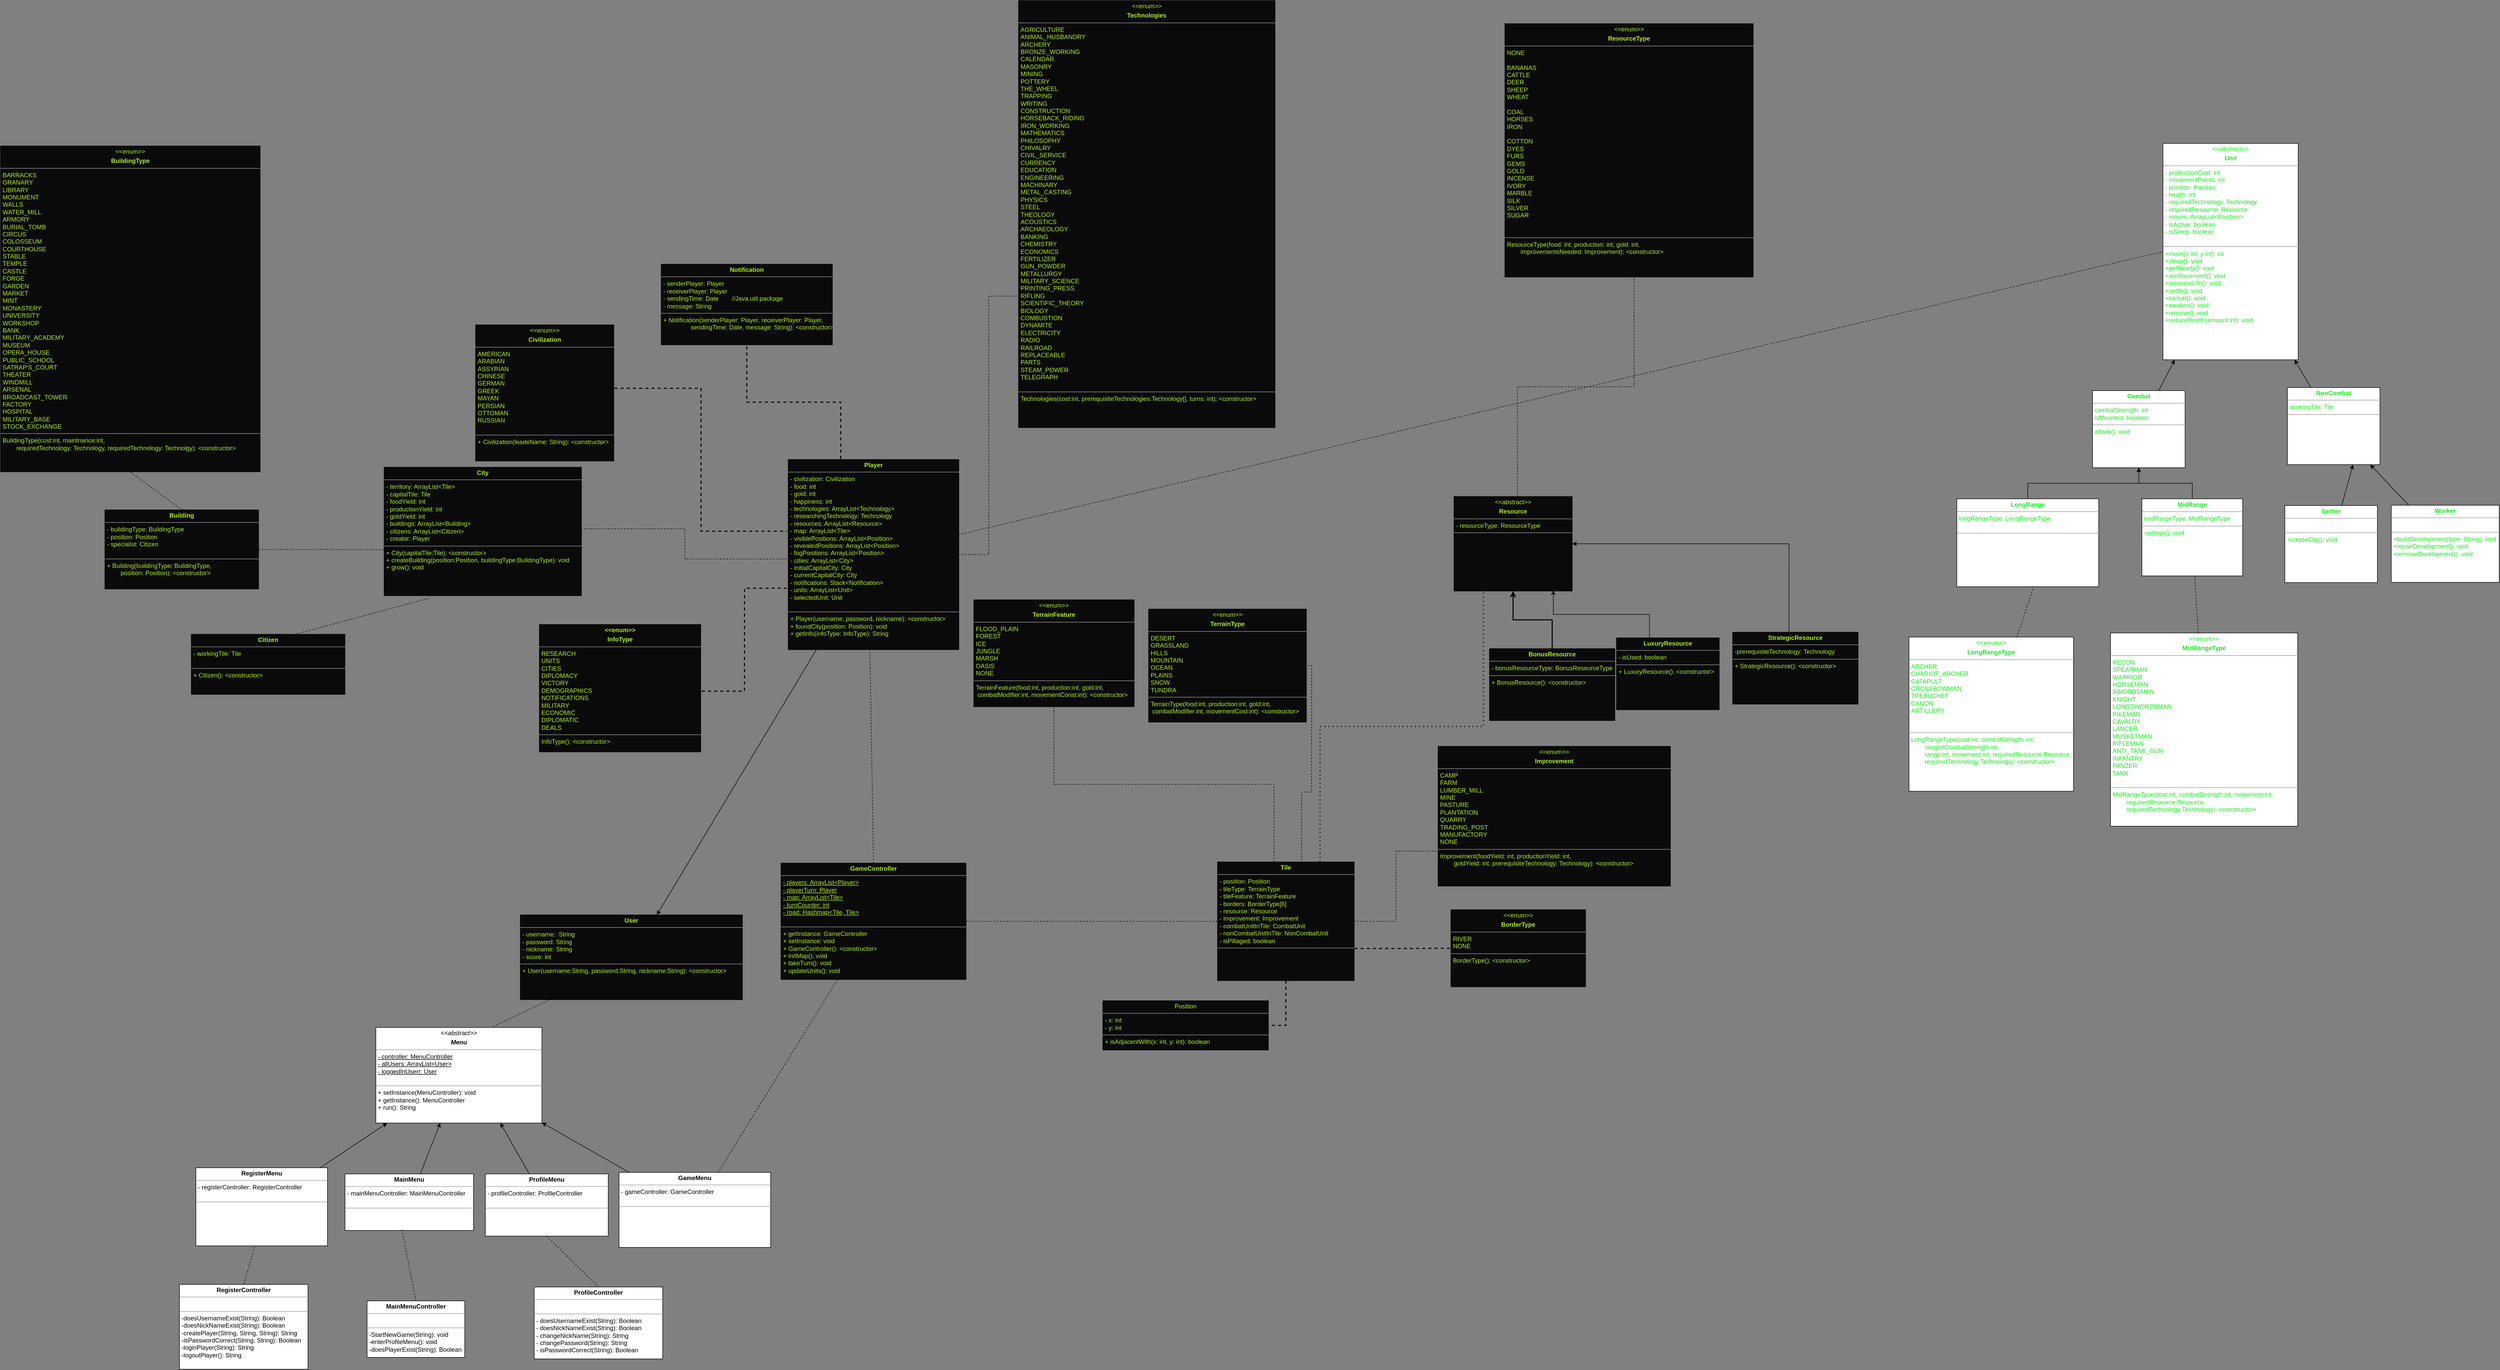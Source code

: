 <mxfile version="17.4.2" type="device"><diagram name="Page-1" id="c4acf3e9-155e-7222-9cf6-157b1a14988f"><mxGraphModel dx="8500" dy="5820" grid="0" gridSize="10" guides="1" tooltips="1" connect="1" arrows="1" fold="1" page="0" pageScale="1" pageWidth="850" pageHeight="1100" background="#808080" math="0" shadow="0"><root><mxCell id="0"/><mxCell id="1" parent="0"/><mxCell id="oFev_kF1r2t6cUMXZU86-1" style="rounded=0;orthogonalLoop=1;jettySize=auto;html=1;labelBackgroundColor=#0A0A0A;fontColor=#AEF016;" parent="1" source="5d2195bd80daf111-18" target="kaJxZP9HD6p_n1eqXOe5-1" edge="1"><mxGeometry relative="1" as="geometry"/></mxCell><mxCell id="5d2195bd80daf111-18" value="&lt;p style=&quot;margin: 0px ; margin-top: 4px ; text-align: center&quot;&gt;&lt;b&gt;Player&lt;/b&gt;&lt;/p&gt;&lt;hr size=&quot;1&quot;&gt;&lt;p style=&quot;margin: 0px ; margin-left: 4px&quot;&gt;&lt;span&gt;- civilization: Civilization&lt;/span&gt;&lt;/p&gt;&lt;p style=&quot;margin: 0px ; margin-left: 4px&quot;&gt;- food: int&lt;span&gt;&lt;br&gt;&lt;/span&gt;&lt;/p&gt;&lt;p style=&quot;margin: 0px ; margin-left: 4px&quot;&gt;&lt;span&gt;- gold: int&lt;/span&gt;&lt;/p&gt;&lt;p style=&quot;margin: 0px ; margin-left: 4px&quot;&gt;&lt;span&gt;- happiness: int&lt;/span&gt;&lt;/p&gt;&lt;p style=&quot;margin: 0px ; margin-left: 4px&quot;&gt;&lt;span&gt;- technologies: ArrayList&amp;lt;Technology&amp;gt;&lt;/span&gt;&lt;/p&gt;&lt;p style=&quot;margin: 0px ; margin-left: 4px&quot;&gt;&lt;span&gt;- researchingTechnology: Technology&lt;/span&gt;&lt;/p&gt;&lt;p style=&quot;margin: 0px ; margin-left: 4px&quot;&gt;- resources: ArrayList&amp;lt;Resource&amp;gt;&lt;/p&gt;&lt;p style=&quot;margin: 0px ; margin-left: 4px&quot;&gt;&lt;span&gt;- map: ArrayList&amp;lt;Tile&amp;gt;&lt;/span&gt;&lt;/p&gt;&lt;p style=&quot;margin: 0px ; margin-left: 4px&quot;&gt;&lt;span&gt;- visiblePositions: ArrayList&amp;lt;Position&amp;gt;&lt;/span&gt;&lt;/p&gt;&lt;p style=&quot;margin: 0px ; margin-left: 4px&quot;&gt;&lt;span&gt;- revealedPositions: ArrayList&amp;lt;Position&amp;gt;&lt;/span&gt;&lt;/p&gt;&lt;p style=&quot;margin: 0px ; margin-left: 4px&quot;&gt;&lt;span&gt;- fogPositions: ArrayList&amp;lt;Position&amp;gt;&lt;/span&gt;&lt;/p&gt;&lt;p style=&quot;margin: 0px ; margin-left: 4px&quot;&gt;&lt;span&gt;- cities: ArrayList&amp;lt;City&amp;gt;&lt;/span&gt;&lt;/p&gt;&lt;p style=&quot;margin: 0px ; margin-left: 4px&quot;&gt;&lt;span&gt;- initialCapitalCity: City&lt;/span&gt;&lt;/p&gt;&lt;p style=&quot;margin: 0px ; margin-left: 4px&quot;&gt;&lt;span&gt;- currentCapitalCity: City&lt;/span&gt;&lt;/p&gt;&lt;p style=&quot;margin: 0px ; margin-left: 4px&quot;&gt;- notifications: Stack&amp;lt;Notification&amp;gt;&lt;/p&gt;&lt;p style=&quot;margin: 0px ; margin-left: 4px&quot;&gt;&lt;span&gt;- units: ArrayList&amp;lt;Unit&amp;gt;&lt;/span&gt;&lt;/p&gt;&lt;p style=&quot;margin: 0px ; margin-left: 4px&quot;&gt;- selectedUnit: Unit&lt;/p&gt;&lt;p style=&quot;margin: 0px ; margin-left: 4px&quot;&gt;&lt;br&gt;&lt;/p&gt;&lt;hr size=&quot;1&quot;&gt;&lt;p style=&quot;margin: 0px ; margin-left: 4px&quot;&gt;+ Player(username, password, nickname): &amp;lt;constructor&amp;gt;&lt;/p&gt;&lt;p style=&quot;margin: 0px ; margin-left: 4px&quot;&gt;+ foundCity(position: Position): void&lt;/p&gt;&lt;p style=&quot;margin: 0px ; margin-left: 4px&quot;&gt;+ getInfo(infoType: InfoType): String&lt;/p&gt;&lt;p style=&quot;margin: 0px ; margin-left: 4px&quot;&gt;&lt;br&gt;&lt;/p&gt;&lt;p style=&quot;margin: 0px ; margin-left: 4px&quot;&gt;&lt;br&gt;&lt;/p&gt;&lt;p style=&quot;margin: 0px ; margin-left: 4px&quot;&gt;&lt;br&gt;&lt;/p&gt;" style="verticalAlign=top;align=left;overflow=fill;fontSize=12;fontFamily=Helvetica;html=1;rounded=0;shadow=0;comic=0;labelBackgroundColor=#0A0A0A;strokeWidth=1;fontColor=#AEF016;" parent="1" vertex="1"><mxGeometry x="116" y="-1233" width="332" height="370" as="geometry"/></mxCell><mxCell id="LKcZh2T-C5hcGQcXeGc7-7" value="&lt;p style=&quot;margin: 0px ; margin-top: 4px ; text-align: center&quot;&gt;&lt;b&gt;Tile&lt;/b&gt;&lt;/p&gt;&lt;hr size=&quot;1&quot;&gt;&lt;p style=&quot;margin: 0px ; margin-left: 4px&quot;&gt;- position: Position&lt;/p&gt;&lt;p style=&quot;margin: 0px ; margin-left: 4px&quot;&gt;- tileType: TerrainType&lt;br&gt;&lt;/p&gt;&lt;p style=&quot;margin: 0px ; margin-left: 4px&quot;&gt;- tileFeature: TerrainFeature&lt;/p&gt;&lt;p style=&quot;margin: 0px ; margin-left: 4px&quot;&gt;- borders: BorderType[6]&lt;/p&gt;&lt;p style=&quot;margin: 0px ; margin-left: 4px&quot;&gt;- resource: Resource&lt;/p&gt;&lt;p style=&quot;margin: 0px ; margin-left: 4px&quot;&gt;- improvement: Improvement&lt;/p&gt;&lt;p style=&quot;margin: 0px ; margin-left: 4px&quot;&gt;- combatUnitInTile: CombatUnit&amp;nbsp;&lt;/p&gt;&lt;p style=&quot;margin: 0px ; margin-left: 4px&quot;&gt;- nonCombatUnitInTile: NonCombatUnit&lt;/p&gt;&lt;p style=&quot;margin: 0px ; margin-left: 4px&quot;&gt;- isPillaged: boolean&lt;/p&gt;&lt;hr size=&quot;1&quot;&gt;&lt;p style=&quot;margin: 0px ; margin-left: 4px&quot;&gt;&lt;br&gt;&lt;/p&gt;&lt;p style=&quot;margin: 0px ; margin-left: 4px&quot;&gt;&lt;br&gt;&lt;/p&gt;" style="verticalAlign=top;align=left;overflow=fill;fontSize=12;fontFamily=Helvetica;html=1;rounded=0;shadow=0;comic=0;labelBackgroundColor=#0A0A0A;strokeWidth=1;fontColor=#AEF016;" parent="1" vertex="1"><mxGeometry x="951" y="-450" width="266" height="231" as="geometry"/></mxCell><mxCell id="LKcZh2T-C5hcGQcXeGc7-11" value="&lt;p style=&quot;margin: 0px ; margin-top: 4px ; text-align: center&quot;&gt;&amp;lt;&amp;lt;enum&amp;gt;&amp;gt;&lt;/p&gt;&lt;p style=&quot;margin: 0px ; margin-top: 4px ; text-align: center&quot;&gt;&lt;b&gt;Civilization&lt;/b&gt;&lt;/p&gt;&lt;hr size=&quot;1&quot;&gt;&lt;p style=&quot;margin: 0px ; margin-left: 4px&quot;&gt;AMERICAN&lt;/p&gt;&lt;p style=&quot;margin: 0px ; margin-left: 4px&quot;&gt;ARABIAN&lt;/p&gt;&lt;p style=&quot;margin: 0px ; margin-left: 4px&quot;&gt;ASSYRIAN&lt;/p&gt;&lt;p style=&quot;margin: 0px ; margin-left: 4px&quot;&gt;CHINESE&lt;/p&gt;&lt;p style=&quot;margin: 0px ; margin-left: 4px&quot;&gt;GERMAN&lt;/p&gt;&lt;p style=&quot;margin: 0px ; margin-left: 4px&quot;&gt;GREEK&lt;/p&gt;&lt;p style=&quot;margin: 0px ; margin-left: 4px&quot;&gt;MAYAN&lt;/p&gt;&lt;p style=&quot;margin: 0px ; margin-left: 4px&quot;&gt;PERSIAN&lt;/p&gt;&lt;p style=&quot;margin: 0px ; margin-left: 4px&quot;&gt;OTTOMAN&lt;/p&gt;&lt;p style=&quot;margin: 0px ; margin-left: 4px&quot;&gt;RUSSIAN&lt;/p&gt;&lt;p style=&quot;margin: 0px ; margin-left: 4px&quot;&gt;&lt;br&gt;&lt;/p&gt;&lt;hr size=&quot;1&quot;&gt;&lt;p style=&quot;margin: 0px ; margin-left: 4px&quot;&gt;+ Civilization(leadeName: String): &amp;lt;constructor&amp;gt;&lt;/p&gt;" style="verticalAlign=top;align=left;overflow=fill;fontSize=12;fontFamily=Helvetica;html=1;rounded=0;shadow=0;comic=0;labelBackgroundColor=#0A0A0A;strokeWidth=1;fontColor=#AEF016;" parent="1" vertex="1"><mxGeometry x="-492" y="-1495" width="269" height="265" as="geometry"/></mxCell><mxCell id="LKcZh2T-C5hcGQcXeGc7-14" value="&lt;p style=&quot;margin: 0px ; margin-top: 4px ; text-align: center&quot;&gt;&amp;lt;&amp;lt;enum&amp;gt;&amp;gt;&lt;/p&gt;&lt;p style=&quot;margin: 0px ; margin-top: 4px ; text-align: center&quot;&gt;&lt;b&gt;TerrainFeature&lt;/b&gt;&lt;/p&gt;&lt;hr size=&quot;1&quot;&gt;&lt;p style=&quot;margin: 0px 0px 0px 4px&quot;&gt;FLOOD_PLAIN&lt;/p&gt;&lt;p style=&quot;margin: 0px 0px 0px 4px&quot;&gt;FOREST&lt;/p&gt;&lt;p style=&quot;margin: 0px 0px 0px 4px&quot;&gt;ICE&lt;/p&gt;&lt;p style=&quot;margin: 0px 0px 0px 4px&quot;&gt;JUNGLE&lt;br&gt;&lt;/p&gt;&lt;p style=&quot;margin: 0px 0px 0px 4px&quot;&gt;MARSH&lt;/p&gt;&lt;p style=&quot;margin: 0px 0px 0px 4px&quot;&gt;OASIS&lt;/p&gt;&lt;p style=&quot;margin: 0px 0px 0px 4px&quot;&gt;NONE&lt;/p&gt;&lt;hr size=&quot;1&quot;&gt;&lt;p style=&quot;margin: 0px 0px 0px 4px&quot;&gt;TerrainFeature(food:int, production:int,&amp;nbsp;gold:int,&lt;/p&gt;&lt;p style=&quot;margin: 0px 0px 0px 4px&quot;&gt;&amp;nbsp;combatModifier:int, movementConst:int): &amp;lt;constructor&amp;gt;&lt;/p&gt;&lt;p style=&quot;margin: 0px ; margin-left: 4px&quot;&gt;&lt;br&gt;&lt;/p&gt;&lt;p style=&quot;margin: 0px ; margin-left: 4px&quot;&gt;&lt;br&gt;&lt;/p&gt;" style="verticalAlign=top;align=left;overflow=fill;fontSize=12;fontFamily=Helvetica;html=1;rounded=0;shadow=0;comic=0;labelBackgroundColor=#0A0A0A;strokeWidth=1;fontColor=#AEF016;" parent="1" vertex="1"><mxGeometry x="477" y="-960" width="312" height="208" as="geometry"/></mxCell><mxCell id="LKcZh2T-C5hcGQcXeGc7-19" value="&lt;p style=&quot;margin: 0px ; margin-top: 4px ; text-align: center&quot;&gt;&amp;lt;&amp;lt;abstract&amp;gt;&amp;gt;&lt;/p&gt;&lt;p style=&quot;margin: 0px ; margin-top: 4px ; text-align: center&quot;&gt;&lt;b&gt;Resource&lt;/b&gt;&lt;/p&gt;&lt;hr size=&quot;1&quot;&gt;&lt;p style=&quot;margin: 0px 0px 0px 4px&quot;&gt;- resourceType: ResourceType&lt;/p&gt;&lt;hr size=&quot;1&quot;&gt;&lt;p style=&quot;margin: 0px ; margin-left: 4px&quot;&gt;&lt;br&gt;&lt;/p&gt;" style="verticalAlign=top;align=left;overflow=fill;fontSize=12;fontFamily=Helvetica;html=1;rounded=0;shadow=0;comic=0;labelBackgroundColor=#0A0A0A;strokeWidth=1;fontColor=#AEF016;" parent="1" vertex="1"><mxGeometry x="1411" y="-1161" width="230" height="184" as="geometry"/></mxCell><mxCell id="CYlFo4P3TLqqS_rRm4aK-15" style="edgeStyle=orthogonalEdgeStyle;rounded=0;orthogonalLoop=1;jettySize=auto;html=1;labelBackgroundColor=#0A0A0A;fontSize=30;fontColor=#AEF016;strokeWidth=2;" parent="1" source="LKcZh2T-C5hcGQcXeGc7-20" target="LKcZh2T-C5hcGQcXeGc7-19" edge="1"><mxGeometry relative="1" as="geometry"/></mxCell><mxCell id="LKcZh2T-C5hcGQcXeGc7-20" value="&lt;p style=&quot;margin: 0px ; margin-top: 4px ; text-align: center&quot;&gt;&lt;b&gt;BonusResource&lt;/b&gt;&lt;/p&gt;&lt;hr size=&quot;1&quot;&gt;&lt;p style=&quot;margin: 0px 0px 0px 4px&quot;&gt;- bonusResourceType: BonusResourceType&lt;/p&gt;&lt;hr size=&quot;1&quot;&gt;&lt;p style=&quot;margin: 0px ; margin-left: 4px&quot;&gt;+ BonusResource(): &amp;lt;constructor&amp;gt;&lt;br&gt;&lt;br&gt;&lt;/p&gt;&lt;p style=&quot;margin: 0px ; margin-left: 4px&quot;&gt;&lt;br&gt;&lt;/p&gt;" style="verticalAlign=top;align=left;overflow=fill;fontSize=12;fontFamily=Helvetica;html=1;rounded=0;shadow=0;comic=0;labelBackgroundColor=#0A0A0A;strokeWidth=1;fontColor=#AEF016;" parent="1" vertex="1"><mxGeometry x="1480" y="-865" width="244" height="140" as="geometry"/></mxCell><mxCell id="hM6xqFX1Lc2UGKVDRJ2e-6" style="edgeStyle=orthogonalEdgeStyle;rounded=0;orthogonalLoop=1;jettySize=auto;html=1;entryX=0.84;entryY=0.992;entryDx=0;entryDy=0;entryPerimeter=0;exitX=0.321;exitY=0.007;exitDx=0;exitDy=0;exitPerimeter=0;labelBackgroundColor=#0A0A0A;fontColor=#AEF016;" parent="1" source="LKcZh2T-C5hcGQcXeGc7-22" target="LKcZh2T-C5hcGQcXeGc7-19" edge="1"><mxGeometry relative="1" as="geometry"/></mxCell><mxCell id="LKcZh2T-C5hcGQcXeGc7-22" value="&lt;p style=&quot;margin: 0px ; margin-top: 4px ; text-align: center&quot;&gt;&lt;b&gt;LuxuryResource&lt;/b&gt;&lt;/p&gt;&lt;hr size=&quot;1&quot;&gt;&lt;p style=&quot;margin: 0px 0px 0px 4px&quot;&gt;- isUsed: boolean&lt;/p&gt;&lt;hr size=&quot;1&quot;&gt;&lt;p style=&quot;margin: 0px ; margin-left: 4px&quot;&gt;+ LuxuryResource(): &amp;lt;constructor&amp;gt;&lt;br&gt;&lt;br&gt;&lt;/p&gt;&lt;p style=&quot;margin: 0px ; margin-left: 4px&quot;&gt;&lt;br&gt;&lt;/p&gt;" style="verticalAlign=top;align=left;overflow=fill;fontSize=12;fontFamily=Helvetica;html=1;rounded=0;shadow=0;comic=0;labelBackgroundColor=#0A0A0A;strokeWidth=1;fontColor=#AEF016;" parent="1" vertex="1"><mxGeometry x="1727" y="-886" width="200" height="140" as="geometry"/></mxCell><mxCell id="hM6xqFX1Lc2UGKVDRJ2e-10" style="edgeStyle=orthogonalEdgeStyle;rounded=0;orthogonalLoop=1;jettySize=auto;html=1;entryX=1;entryY=0.5;entryDx=0;entryDy=0;exitX=0.449;exitY=0.002;exitDx=0;exitDy=0;exitPerimeter=0;labelBackgroundColor=#0A0A0A;fontColor=#AEF016;" parent="1" source="LKcZh2T-C5hcGQcXeGc7-23" target="LKcZh2T-C5hcGQcXeGc7-19" edge="1"><mxGeometry relative="1" as="geometry"/></mxCell><mxCell id="LKcZh2T-C5hcGQcXeGc7-23" value="&lt;p style=&quot;margin: 0px ; margin-top: 4px ; text-align: center&quot;&gt;&lt;b&gt;StrategicResource&lt;/b&gt;&lt;/p&gt;&lt;hr size=&quot;1&quot;&gt;&lt;p style=&quot;margin: 0px 0px 0px 4px&quot;&gt;-prerequisiteTechnology: Technology&lt;/p&gt;&lt;hr size=&quot;1&quot;&gt;&lt;p style=&quot;margin: 0px ; margin-left: 4px&quot;&gt;+ StrategicResource(): &amp;lt;constructor&amp;gt;&lt;br&gt;&lt;br&gt;&lt;/p&gt;&lt;p style=&quot;margin: 0px ; margin-left: 4px&quot;&gt;&lt;br&gt;&lt;/p&gt;" style="verticalAlign=top;align=left;overflow=fill;fontSize=12;fontFamily=Helvetica;html=1;rounded=0;shadow=0;comic=0;labelBackgroundColor=#0A0A0A;strokeWidth=1;fontColor=#AEF016;" parent="1" vertex="1"><mxGeometry x="1953" y="-897" width="244" height="140" as="geometry"/></mxCell><mxCell id="kaJxZP9HD6p_n1eqXOe5-1" value="&lt;p style=&quot;margin: 0px ; margin-top: 4px ; text-align: center&quot;&gt;&lt;b&gt;User&lt;/b&gt;&lt;/p&gt;&lt;hr size=&quot;1&quot;&gt;&lt;p style=&quot;margin: 0px 0px 0px 4px&quot;&gt;- username:&amp;nbsp; String&lt;br&gt;- password: String&lt;/p&gt;&lt;p style=&quot;margin: 0px 0px 0px 4px&quot;&gt;- nickname: String&lt;/p&gt;&lt;p style=&quot;margin: 0px 0px 0px 4px&quot;&gt;&lt;span&gt;- score: int&lt;/span&gt;&lt;/p&gt;&lt;hr size=&quot;1&quot;&gt;&lt;p style=&quot;margin: 0px 0px 0px 4px&quot;&gt;+ User(username:String, password:String, nickname:String): &amp;lt;constructor&amp;gt;&lt;/p&gt;" style="verticalAlign=top;align=left;overflow=fill;fontSize=12;fontFamily=Helvetica;html=1;rounded=0;shadow=0;comic=0;labelBackgroundColor=#0A0A0A;strokeWidth=1;fontColor=#AEF016;" parent="1" vertex="1"><mxGeometry x="-405" y="-347" width="432" height="165" as="geometry"/></mxCell><mxCell id="1FduDaUt0qqTlDek1_bk-10" value="&lt;p style=&quot;margin: 0px ; margin-top: 4px ; text-align: center&quot;&gt;Position&lt;/p&gt;&lt;hr size=&quot;1&quot;&gt;&lt;p style=&quot;margin: 0px ; margin-left: 4px&quot;&gt;- x: int&lt;/p&gt;&lt;p style=&quot;margin: 0px ; margin-left: 4px&quot;&gt;- y: int&lt;/p&gt;&lt;hr size=&quot;1&quot;&gt;&lt;p style=&quot;margin: 0px ; margin-left: 4px&quot;&gt;+ isAdjacentWith(x: int, y: int): boolean&lt;/p&gt;&lt;p style=&quot;margin: 0px ; margin-left: 4px&quot;&gt;&lt;br&gt;&lt;/p&gt;" style="verticalAlign=top;align=left;overflow=fill;fontSize=12;fontFamily=Helvetica;html=1;rounded=0;shadow=0;comic=0;labelBackgroundColor=#0A0A0A;strokeWidth=1;fontColor=#AEF016;" parent="1" vertex="1"><mxGeometry x="728" y="-180" width="322" height="96" as="geometry"/></mxCell><mxCell id="1FduDaUt0qqTlDek1_bk-18" value="&lt;p style=&quot;margin: 0px ; margin-top: 4px ; text-align: center&quot;&gt;&amp;lt;&amp;lt;enum&amp;gt;&amp;gt;&lt;/p&gt;&lt;p style=&quot;margin: 0px ; margin-top: 4px ; text-align: center&quot;&gt;&lt;b&gt;TerrainType&lt;/b&gt;&lt;/p&gt;&lt;hr size=&quot;1&quot;&gt;&lt;p style=&quot;margin: 0px ; margin-left: 4px&quot;&gt;DESERT&lt;/p&gt;&lt;p style=&quot;margin: 0px ; margin-left: 4px&quot;&gt;GRASSLAND&lt;/p&gt;&lt;p style=&quot;margin: 0px ; margin-left: 4px&quot;&gt;HILLS&lt;/p&gt;&lt;p style=&quot;margin: 0px ; margin-left: 4px&quot;&gt;MOUNTAIN&lt;/p&gt;&lt;p style=&quot;margin: 0px ; margin-left: 4px&quot;&gt;OCEAN&lt;/p&gt;&lt;p style=&quot;margin: 0px ; margin-left: 4px&quot;&gt;PLAINS&lt;/p&gt;&lt;p style=&quot;margin: 0px ; margin-left: 4px&quot;&gt;SNOW&lt;/p&gt;&lt;p style=&quot;margin: 0px ; margin-left: 4px&quot;&gt;TUNDRA&lt;/p&gt;&lt;hr size=&quot;1&quot;&gt;&lt;p style=&quot;margin: 0px ; margin-left: 4px&quot;&gt;TerrainType(food:int, production:int,&amp;nbsp;&lt;span&gt;gold:int,&lt;/span&gt;&lt;/p&gt;&lt;p style=&quot;margin: 0px ; margin-left: 4px&quot;&gt;&lt;span&gt;&amp;nbsp;combatModifier:int, movementCost:int): &amp;lt;constructor&amp;gt;&lt;/span&gt;&lt;/p&gt;&lt;p style=&quot;margin: 0px ; margin-left: 4px&quot;&gt;&lt;br&gt;&lt;/p&gt;&lt;p style=&quot;margin: 0px ; margin-left: 4px&quot;&gt;&lt;br&gt;&lt;/p&gt;" style="verticalAlign=top;align=left;overflow=fill;fontSize=12;fontFamily=Helvetica;html=1;rounded=0;shadow=0;comic=0;labelBackgroundColor=#0A0A0A;strokeWidth=1;fontColor=#AEF016;" parent="1" vertex="1"><mxGeometry x="817" y="-942" width="307" height="220" as="geometry"/></mxCell><mxCell id="1FduDaUt0qqTlDek1_bk-20" value="" style="endArrow=none;dashed=1;html=1;rounded=0;elbow=vertical;entryX=1;entryY=0.5;entryDx=0;entryDy=0;exitX=0.615;exitY=-0.014;exitDx=0;exitDy=0;exitPerimeter=0;edgeStyle=orthogonalEdgeStyle;labelBackgroundColor=#0A0A0A;fontColor=#AEF016;" parent="1" source="LKcZh2T-C5hcGQcXeGc7-7" target="1FduDaUt0qqTlDek1_bk-18" edge="1"><mxGeometry width="50" height="50" relative="1" as="geometry"><mxPoint x="995" y="-512" as="sourcePoint"/><mxPoint x="1045" y="-562" as="targetPoint"/></mxGeometry></mxCell><mxCell id="1FduDaUt0qqTlDek1_bk-21" value="" style="endArrow=none;dashed=1;html=1;rounded=0;elbow=vertical;entryX=0.5;entryY=1;entryDx=0;entryDy=0;exitX=0.413;exitY=0;exitDx=0;exitDy=0;exitPerimeter=0;edgeStyle=orthogonalEdgeStyle;labelBackgroundColor=#0A0A0A;fontColor=#AEF016;" parent="1" source="LKcZh2T-C5hcGQcXeGc7-7" target="LKcZh2T-C5hcGQcXeGc7-14" edge="1"><mxGeometry width="50" height="50" relative="1" as="geometry"><mxPoint x="708" y="-673" as="sourcePoint"/><mxPoint x="758" y="-723" as="targetPoint"/></mxGeometry></mxCell><mxCell id="oFev_kF1r2t6cUMXZU86-2" value="" style="endArrow=none;dashed=1;html=1;strokeWidth=2;rounded=0;entryX=1;entryY=0.5;entryDx=0;entryDy=0;edgeStyle=orthogonalEdgeStyle;labelBackgroundColor=#0A0A0A;fontColor=#AEF016;" parent="1" source="LKcZh2T-C5hcGQcXeGc7-7" target="1FduDaUt0qqTlDek1_bk-10" edge="1"><mxGeometry width="50" height="50" relative="1" as="geometry"><mxPoint x="735" y="-301" as="sourcePoint"/><mxPoint x="785" y="-351" as="targetPoint"/></mxGeometry></mxCell><mxCell id="oFev_kF1r2t6cUMXZU86-3" value="" style="endArrow=none;dashed=1;html=1;rounded=0;labelBackgroundColor=#0A0A0A;fontFamily=Helvetica;fontSize=11;fontColor=#AEF016;strokeWidth=2;shape=connector;exitX=1.004;exitY=0.466;exitDx=0;exitDy=0;exitPerimeter=0;entryX=-0.006;entryY=0.377;entryDx=0;entryDy=0;entryPerimeter=0;edgeStyle=orthogonalEdgeStyle;" parent="1" source="LKcZh2T-C5hcGQcXeGc7-11" target="5d2195bd80daf111-18" edge="1"><mxGeometry width="50" height="50" relative="1" as="geometry"><mxPoint x="218" y="-942" as="sourcePoint"/><mxPoint x="268" y="-992" as="targetPoint"/></mxGeometry></mxCell><mxCell id="oFev_kF1r2t6cUMXZU86-4" value="&lt;p style=&quot;margin: 0px ; margin-top: 4px ; text-align: center&quot;&gt;&lt;b&gt;GameController&lt;/b&gt;&lt;/p&gt;&lt;hr size=&quot;1&quot;&gt;&lt;p style=&quot;margin: 0px ; margin-left: 4px&quot;&gt;&lt;u&gt;- players: ArrayList&amp;lt;Player&amp;gt;&lt;br&gt;&lt;/u&gt;&lt;/p&gt;&lt;p style=&quot;margin: 0px ; margin-left: 4px&quot;&gt;&lt;u&gt;- playerTurn: Player&lt;/u&gt;&lt;/p&gt;&lt;p style=&quot;margin: 0px ; margin-left: 4px&quot;&gt;&lt;u&gt;- map: ArrayList&amp;lt;Tile&amp;gt;&lt;/u&gt;&lt;/p&gt;&lt;p style=&quot;margin: 0px ; margin-left: 4px&quot;&gt;&lt;u&gt;- turnCounter: int&lt;/u&gt;&lt;/p&gt;&lt;p style=&quot;margin: 0px ; margin-left: 4px&quot;&gt;&lt;u&gt;- road: Hashmap&amp;lt;Tile, Tile&amp;gt;&lt;/u&gt;&lt;/p&gt;&lt;p style=&quot;margin: 0px ; margin-left: 4px&quot;&gt;&lt;br&gt;&lt;/p&gt;&lt;hr size=&quot;1&quot;&gt;&lt;p style=&quot;margin: 0px ; margin-left: 4px&quot;&gt;+ getInstance: GameController&lt;/p&gt;&lt;p style=&quot;margin: 0px ; margin-left: 4px&quot;&gt;+ setInstance: void&lt;/p&gt;&lt;p style=&quot;margin: 0px ; margin-left: 4px&quot;&gt;+ GameController(): &amp;lt;constructor&amp;gt;&lt;/p&gt;&lt;p style=&quot;margin: 0px ; margin-left: 4px&quot;&gt;+ initMap(): void&lt;/p&gt;&lt;p style=&quot;margin: 0px ; margin-left: 4px&quot;&gt;+ takeTurn(): void&lt;/p&gt;&lt;p style=&quot;margin: 0px ; margin-left: 4px&quot;&gt;+ updateUnits(): void&lt;/p&gt;&lt;p style=&quot;margin: 0px ; margin-left: 4px&quot;&gt;&lt;br&gt;&lt;/p&gt;&lt;p style=&quot;margin: 0px ; margin-left: 4px&quot;&gt;&lt;br&gt;&lt;/p&gt;" style="verticalAlign=top;align=left;overflow=fill;fontSize=12;fontFamily=Helvetica;html=1;rounded=0;shadow=0;comic=0;labelBackgroundColor=#0A0A0A;strokeWidth=1;fontColor=#AEF016;" parent="1" vertex="1"><mxGeometry x="102" y="-447.75" width="360" height="226.5" as="geometry"/></mxCell><mxCell id="hM6xqFX1Lc2UGKVDRJ2e-1" value="&lt;p style=&quot;margin: 0px ; margin-top: 4px ; text-align: center&quot;&gt;&amp;lt;&amp;lt;enum&amp;gt;&amp;gt;&lt;/p&gt;&lt;p style=&quot;margin: 0px ; margin-top: 4px ; text-align: center&quot;&gt;&lt;b&gt;Improvement&lt;/b&gt;&lt;/p&gt;&lt;hr size=&quot;1&quot;&gt;&lt;p style=&quot;margin: 0px ; margin-left: 4px&quot;&gt;CAMP&lt;/p&gt;&lt;p style=&quot;margin: 0px ; margin-left: 4px&quot;&gt;FARM&lt;/p&gt;&lt;p style=&quot;margin: 0px ; margin-left: 4px&quot;&gt;LUMBER_MILL&lt;/p&gt;&lt;p style=&quot;margin: 0px ; margin-left: 4px&quot;&gt;MINE&lt;/p&gt;&lt;p style=&quot;margin: 0px ; margin-left: 4px&quot;&gt;PASTURE&lt;/p&gt;&lt;p style=&quot;margin: 0px ; margin-left: 4px&quot;&gt;PLANTATION&lt;/p&gt;&lt;p style=&quot;margin: 0px ; margin-left: 4px&quot;&gt;QUARRY&lt;/p&gt;&lt;p style=&quot;margin: 0px ; margin-left: 4px&quot;&gt;TRADING_POST&lt;/p&gt;&lt;p style=&quot;margin: 0px ; margin-left: 4px&quot;&gt;MANUFACTORY&lt;/p&gt;&lt;p style=&quot;margin: 0px ; margin-left: 4px&quot;&gt;NONE&lt;/p&gt;&lt;hr size=&quot;1&quot;&gt;&lt;p style=&quot;margin: 0px ; margin-left: 4px&quot;&gt;Improvement(foodYield: int, productionYield: int,&lt;/p&gt;&lt;p style=&quot;margin: 0px ; margin-left: 4px&quot;&gt;&lt;span style=&quot;white-space: pre&quot;&gt;&#9;&lt;/span&gt;goldYield: int, prerequisiteTechnology: Technology): &amp;lt;constructor&amp;gt;&lt;/p&gt;&lt;p style=&quot;margin: 0px ; margin-left: 4px&quot;&gt;&lt;br&gt;&lt;/p&gt;" style="verticalAlign=top;align=left;overflow=fill;fontSize=12;fontFamily=Helvetica;html=1;rounded=0;shadow=0;comic=0;labelBackgroundColor=#0A0A0A;strokeWidth=1;fontColor=#AEF016;" parent="1" vertex="1"><mxGeometry x="1380" y="-675" width="452" height="272" as="geometry"/></mxCell><mxCell id="hM6xqFX1Lc2UGKVDRJ2e-2" value="&lt;p style=&quot;margin: 0px ; margin-top: 4px ; text-align: center&quot;&gt;&amp;lt;&amp;lt;enum&amp;gt;&amp;gt;&lt;/p&gt;&lt;p style=&quot;margin: 0px ; margin-top: 4px ; text-align: center&quot;&gt;&lt;b&gt;Technologies&lt;/b&gt;&lt;/p&gt;&lt;hr size=&quot;1&quot;&gt;&lt;p style=&quot;margin: 0px ; margin-left: 4px&quot;&gt;AGRICULTURE&lt;/p&gt;&lt;p style=&quot;margin: 0px ; margin-left: 4px&quot;&gt;ANIMAL_HUSBANDRY&lt;/p&gt;&lt;p style=&quot;margin: 0px ; margin-left: 4px&quot;&gt;ARCHERY&lt;/p&gt;&lt;p style=&quot;margin: 0px ; margin-left: 4px&quot;&gt;BRONZE_WORKING&lt;/p&gt;&lt;p style=&quot;margin: 0px ; margin-left: 4px&quot;&gt;CALENDAR&lt;/p&gt;&lt;p style=&quot;margin: 0px ; margin-left: 4px&quot;&gt;MASONRY&lt;br&gt;&lt;/p&gt;&lt;p style=&quot;margin: 0px ; margin-left: 4px&quot;&gt;MINING&lt;/p&gt;&lt;p style=&quot;margin: 0px ; margin-left: 4px&quot;&gt;POTTERY&lt;/p&gt;&lt;p style=&quot;margin: 0px ; margin-left: 4px&quot;&gt;THE_WHEEL&lt;/p&gt;&lt;p style=&quot;margin: 0px ; margin-left: 4px&quot;&gt;TRAPPING&lt;/p&gt;&lt;p style=&quot;margin: 0px ; margin-left: 4px&quot;&gt;WRITING&lt;/p&gt;&lt;p style=&quot;margin: 0px ; margin-left: 4px&quot;&gt;CONSTRUCTION&lt;/p&gt;&lt;p style=&quot;margin: 0px ; margin-left: 4px&quot;&gt;HORSEBACK_RIDING&lt;/p&gt;&lt;p style=&quot;margin: 0px ; margin-left: 4px&quot;&gt;IRON_WORKING&lt;/p&gt;&lt;p style=&quot;margin: 0px ; margin-left: 4px&quot;&gt;MATHEMATICS&lt;/p&gt;&lt;p style=&quot;margin: 0px ; margin-left: 4px&quot;&gt;PHILOSOPHY&lt;/p&gt;&lt;p style=&quot;margin: 0px ; margin-left: 4px&quot;&gt;CHIVALRY&lt;/p&gt;&lt;p style=&quot;margin: 0px ; margin-left: 4px&quot;&gt;CIVIL_SERVICE&lt;/p&gt;&lt;p style=&quot;margin: 0px ; margin-left: 4px&quot;&gt;CURRENCY&lt;/p&gt;&lt;p style=&quot;margin: 0px ; margin-left: 4px&quot;&gt;EDUCATION&lt;/p&gt;&lt;p style=&quot;margin: 0px ; margin-left: 4px&quot;&gt;ENGINEERING&lt;/p&gt;&lt;p style=&quot;margin: 0px ; margin-left: 4px&quot;&gt;MACHINARY&lt;/p&gt;&lt;p style=&quot;margin: 0px ; margin-left: 4px&quot;&gt;METAL_CASTING&lt;/p&gt;&lt;p style=&quot;margin: 0px ; margin-left: 4px&quot;&gt;PHYSICS&lt;/p&gt;&lt;p style=&quot;margin: 0px ; margin-left: 4px&quot;&gt;STEEL&lt;/p&gt;&lt;p style=&quot;margin: 0px ; margin-left: 4px&quot;&gt;THEOLOGY&lt;/p&gt;&lt;p style=&quot;margin: 0px ; margin-left: 4px&quot;&gt;ACOUSTICS&lt;/p&gt;&lt;p style=&quot;margin: 0px ; margin-left: 4px&quot;&gt;ARCHAEOLOGY&lt;/p&gt;&lt;p style=&quot;margin: 0px ; margin-left: 4px&quot;&gt;BANKING&lt;/p&gt;&lt;p style=&quot;margin: 0px ; margin-left: 4px&quot;&gt;CHEMISTRY&lt;/p&gt;&lt;p style=&quot;margin: 0px ; margin-left: 4px&quot;&gt;ECONOMICS&lt;/p&gt;&lt;p style=&quot;margin: 0px ; margin-left: 4px&quot;&gt;FERTILIZER&lt;/p&gt;&lt;p style=&quot;margin: 0px ; margin-left: 4px&quot;&gt;GUN_POWDER&lt;/p&gt;&lt;p style=&quot;margin: 0px ; margin-left: 4px&quot;&gt;METALLURGY&lt;/p&gt;&lt;p style=&quot;margin: 0px ; margin-left: 4px&quot;&gt;MILITARY_SCIENCE&lt;/p&gt;&lt;p style=&quot;margin: 0px ; margin-left: 4px&quot;&gt;PRINTING_PRESS&lt;/p&gt;&lt;p style=&quot;margin: 0px ; margin-left: 4px&quot;&gt;RIFLING&lt;/p&gt;&lt;p style=&quot;margin: 0px ; margin-left: 4px&quot;&gt;SCIENTIFIC_THEORY&lt;/p&gt;&lt;p style=&quot;margin: 0px ; margin-left: 4px&quot;&gt;BIOLOGY&lt;/p&gt;&lt;p style=&quot;margin: 0px ; margin-left: 4px&quot;&gt;COMBUSTION&lt;/p&gt;&lt;p style=&quot;margin: 0px ; margin-left: 4px&quot;&gt;DYNAMITE&lt;/p&gt;&lt;p style=&quot;margin: 0px ; margin-left: 4px&quot;&gt;ELECTRICITY&lt;/p&gt;&lt;p style=&quot;margin: 0px ; margin-left: 4px&quot;&gt;RADIO&lt;/p&gt;&lt;p style=&quot;margin: 0px ; margin-left: 4px&quot;&gt;RAILROAD&lt;/p&gt;&lt;p style=&quot;margin: 0px ; margin-left: 4px&quot;&gt;REPLACEABLE&lt;/p&gt;&lt;p style=&quot;margin: 0px ; margin-left: 4px&quot;&gt;PARTS&lt;/p&gt;&lt;p style=&quot;margin: 0px ; margin-left: 4px&quot;&gt;STEAM_POWER&lt;/p&gt;&lt;p style=&quot;margin: 0px ; margin-left: 4px&quot;&gt;TELEGRAPH&lt;/p&gt;&lt;p style=&quot;margin: 0px ; margin-left: 4px&quot;&gt;&lt;br&gt;&lt;/p&gt;&lt;hr size=&quot;1&quot;&gt;&lt;p style=&quot;margin: 0px ; margin-left: 4px&quot;&gt;Technologies(cost:int, prerequisiteTechnologies:Technology[], turns: int): &amp;lt;constructor&amp;gt;&lt;/p&gt;&lt;p style=&quot;margin: 0px ; margin-left: 4px&quot;&gt;&lt;br&gt;&lt;/p&gt;&lt;p style=&quot;margin: 0px ; margin-left: 4px&quot;&gt;&lt;br&gt;&lt;/p&gt;&lt;p style=&quot;margin: 0px ; margin-left: 4px&quot;&gt;&lt;br&gt;&lt;/p&gt;" style="verticalAlign=top;align=left;overflow=fill;fontSize=12;fontFamily=Helvetica;html=1;rounded=0;shadow=0;comic=0;labelBackgroundColor=#0A0A0A;strokeWidth=1;fontColor=#AEF016;" parent="1" vertex="1"><mxGeometry x="564" y="-2126" width="499" height="831" as="geometry"/></mxCell><mxCell id="hM6xqFX1Lc2UGKVDRJ2e-3" value="" style="endArrow=none;dashed=1;html=1;rounded=0;entryX=0;entryY=0.692;entryDx=0;entryDy=0;entryPerimeter=0;edgeStyle=orthogonalEdgeStyle;labelBackgroundColor=#0A0A0A;fontColor=#AEF016;" parent="1" source="5d2195bd80daf111-18" target="hM6xqFX1Lc2UGKVDRJ2e-2" edge="1"><mxGeometry width="50" height="50" relative="1" as="geometry"><mxPoint x="391" y="-1187" as="sourcePoint"/><mxPoint x="441" y="-1237" as="targetPoint"/></mxGeometry></mxCell><mxCell id="hM6xqFX1Lc2UGKVDRJ2e-4" value="" style="endArrow=none;dashed=1;html=1;rounded=0;entryX=0;entryY=0.75;entryDx=0;entryDy=0;edgeStyle=orthogonalEdgeStyle;labelBackgroundColor=#0A0A0A;fontColor=#AEF016;" parent="1" source="LKcZh2T-C5hcGQcXeGc7-7" target="hM6xqFX1Lc2UGKVDRJ2e-1" edge="1"><mxGeometry width="50" height="50" relative="1" as="geometry"><mxPoint x="1308" y="-526" as="sourcePoint"/><mxPoint x="1358" y="-576" as="targetPoint"/></mxGeometry></mxCell><mxCell id="hM6xqFX1Lc2UGKVDRJ2e-12" value="&lt;p style=&quot;margin: 0px ; margin-top: 4px ; text-align: center&quot;&gt;&amp;lt;&amp;lt;enum&amp;gt;&amp;gt;&lt;/p&gt;&lt;p style=&quot;margin: 0px ; margin-top: 4px ; text-align: center&quot;&gt;&lt;b&gt;ResourceType&lt;/b&gt;&lt;/p&gt;&lt;hr size=&quot;1&quot;&gt;&lt;p style=&quot;margin: 0px 0px 0px 4px&quot;&gt;NONE&lt;/p&gt;&lt;p style=&quot;margin: 0px 0px 0px 4px&quot;&gt;&lt;br&gt;&lt;/p&gt;&lt;p style=&quot;margin: 0px 0px 0px 4px&quot;&gt;BANANAS&lt;/p&gt;&lt;p style=&quot;margin: 0px 0px 0px 4px&quot;&gt;CATTLE&lt;/p&gt;&lt;p style=&quot;margin: 0px 0px 0px 4px&quot;&gt;DEER&lt;/p&gt;&lt;p style=&quot;margin: 0px 0px 0px 4px&quot;&gt;SHEEP&lt;/p&gt;&lt;p style=&quot;margin: 0px 0px 0px 4px&quot;&gt;WHEAT&lt;/p&gt;&lt;p style=&quot;margin: 0px 0px 0px 4px&quot;&gt;&lt;br&gt;&lt;/p&gt;&lt;p style=&quot;margin: 0px 0px 0px 4px&quot;&gt;COAL&lt;/p&gt;&lt;p style=&quot;margin: 0px 0px 0px 4px&quot;&gt;HORSES&lt;/p&gt;&lt;p style=&quot;margin: 0px 0px 0px 4px&quot;&gt;IRON&lt;/p&gt;&lt;p style=&quot;margin: 0px 0px 0px 4px&quot;&gt;&lt;br&gt;&lt;/p&gt;&lt;p style=&quot;margin: 0px 0px 0px 4px&quot;&gt;COTTON&lt;/p&gt;&lt;p style=&quot;margin: 0px 0px 0px 4px&quot;&gt;DYES&lt;/p&gt;&lt;p style=&quot;margin: 0px 0px 0px 4px&quot;&gt;FURS&lt;/p&gt;&lt;p style=&quot;margin: 0px 0px 0px 4px&quot;&gt;GEMS&lt;/p&gt;&lt;p style=&quot;margin: 0px 0px 0px 4px&quot;&gt;GOLD&lt;/p&gt;&lt;p style=&quot;margin: 0px 0px 0px 4px&quot;&gt;INCENSE&lt;/p&gt;&lt;p style=&quot;margin: 0px 0px 0px 4px&quot;&gt;IVORY&lt;/p&gt;&lt;p style=&quot;margin: 0px 0px 0px 4px&quot;&gt;MARBLE&lt;/p&gt;&lt;p style=&quot;margin: 0px 0px 0px 4px&quot;&gt;SILK&lt;/p&gt;&lt;p style=&quot;margin: 0px 0px 0px 4px&quot;&gt;SILVER&lt;/p&gt;&lt;p style=&quot;margin: 0px 0px 0px 4px&quot;&gt;SUGAR&lt;/p&gt;&lt;p style=&quot;margin: 0px 0px 0px 4px&quot;&gt;&lt;br&gt;&lt;/p&gt;&lt;p style=&quot;margin: 0px 0px 0px 4px&quot;&gt;&lt;br&gt;&lt;/p&gt;&lt;hr size=&quot;1&quot;&gt;&lt;p style=&quot;margin: 0px ; margin-left: 4px&quot;&gt;ResourceType(food: int, production: int, gold: int,&amp;nbsp;&lt;/p&gt;&lt;p style=&quot;margin: 0px ; margin-left: 4px&quot;&gt;&lt;span style=&quot;white-space: pre&quot;&gt;&#9;&lt;/span&gt;improvementsNeeded: Improvement): &amp;lt;constructor&amp;gt;&lt;br&gt;&lt;br&gt;&lt;/p&gt;&lt;p style=&quot;margin: 0px ; margin-left: 4px&quot;&gt;&lt;br&gt;&lt;/p&gt;" style="verticalAlign=top;align=left;overflow=fill;fontSize=12;fontFamily=Helvetica;html=1;rounded=0;shadow=0;comic=0;labelBackgroundColor=#0A0A0A;strokeWidth=1;fontColor=#AEF016;" parent="1" vertex="1"><mxGeometry x="1510" y="-2081" width="483" height="493" as="geometry"/></mxCell><mxCell id="hM6xqFX1Lc2UGKVDRJ2e-13" value="" style="endArrow=none;dashed=1;html=1;rounded=0;entryX=0.479;entryY=1.001;entryDx=0;entryDy=0;entryPerimeter=0;exitX=0.5;exitY=0;exitDx=0;exitDy=0;labelBackgroundColor=#0A0A0A;fontColor=#AEF016;" parent="1" source="oFev_kF1r2t6cUMXZU86-4" target="5d2195bd80daf111-18" edge="1"><mxGeometry width="50" height="50" relative="1" as="geometry"><mxPoint x="302" y="-748" as="sourcePoint"/><mxPoint x="352" y="-798" as="targetPoint"/></mxGeometry></mxCell><mxCell id="hM6xqFX1Lc2UGKVDRJ2e-14" value="&lt;p style=&quot;margin: 0px ; margin-top: 4px ; text-align: center&quot;&gt;&lt;b&gt;City&lt;/b&gt;&lt;/p&gt;&lt;hr size=&quot;1&quot;&gt;&lt;p style=&quot;margin: 0px ; margin-left: 4px&quot;&gt;- territory: ArrayList&amp;lt;Tile&amp;gt;&lt;/p&gt;&lt;p style=&quot;margin: 0px ; margin-left: 4px&quot;&gt;- capitalTile: Tile&lt;/p&gt;&lt;p style=&quot;margin: 0px ; margin-left: 4px&quot;&gt;- foodYield: int&lt;/p&gt;&lt;p style=&quot;margin: 0px ; margin-left: 4px&quot;&gt;- productionYield: int&lt;/p&gt;&lt;p style=&quot;margin: 0px ; margin-left: 4px&quot;&gt;- goldYield: int&lt;/p&gt;&lt;p style=&quot;margin: 0px ; margin-left: 4px&quot;&gt;- buildings: ArrayList&amp;lt;Building&amp;gt;&lt;/p&gt;&lt;p style=&quot;margin: 0px ; margin-left: 4px&quot;&gt;- citizens: ArrayList&amp;lt;Citizen&amp;gt;&lt;/p&gt;&lt;p style=&quot;margin: 0px ; margin-left: 4px&quot;&gt;- creator: Player&lt;/p&gt;&lt;hr size=&quot;1&quot;&gt;&lt;p style=&quot;margin: 0px ; margin-left: 4px&quot;&gt;+ City(capitalTile:Tile): &amp;lt;constructor&amp;gt;&lt;/p&gt;&lt;p style=&quot;margin: 0px ; margin-left: 4px&quot;&gt;+ createBuilding(position:Position, buildingType:BuildingType): void&lt;/p&gt;&lt;p style=&quot;margin: 0px ; margin-left: 4px&quot;&gt;+ grow(): void&lt;/p&gt;&lt;p style=&quot;margin: 0px ; margin-left: 4px&quot;&gt;&lt;br&gt;&lt;/p&gt;" style="verticalAlign=top;align=left;overflow=fill;fontSize=12;fontFamily=Helvetica;html=1;rounded=0;shadow=0;comic=0;labelBackgroundColor=#0A0A0A;strokeWidth=1;fontColor=#AEF016;" parent="1" vertex="1"><mxGeometry x="-670" y="-1218" width="384" height="250" as="geometry"/></mxCell><mxCell id="hM6xqFX1Lc2UGKVDRJ2e-15" value="&lt;p style=&quot;margin: 0px ; margin-top: 4px ; text-align: center&quot;&gt;&lt;b&gt;Building&lt;/b&gt;&lt;/p&gt;&lt;hr size=&quot;1&quot;&gt;&lt;p style=&quot;margin: 0px ; margin-left: 4px&quot;&gt;- buildingType: BuildingType&lt;/p&gt;&lt;p style=&quot;margin: 0px ; margin-left: 4px&quot;&gt;- position: Position&lt;/p&gt;&lt;p style=&quot;margin: 0px ; margin-left: 4px&quot;&gt;- specialist: Citizen&lt;/p&gt;&lt;p style=&quot;margin: 0px ; margin-left: 4px&quot;&gt;&lt;br&gt;&lt;/p&gt;&lt;hr size=&quot;1&quot;&gt;&lt;p style=&quot;margin: 0px ; margin-left: 4px&quot;&gt;+ Building(buildingType: BuildingType,&amp;nbsp;&lt;/p&gt;&lt;p style=&quot;margin: 0px ; margin-left: 4px&quot;&gt;&lt;span style=&quot;white-space: pre&quot;&gt;&#9;&lt;/span&gt;position: Position): &amp;lt;constructor&amp;gt;&lt;/p&gt;&lt;p style=&quot;margin: 0px ; margin-left: 4px&quot;&gt;&lt;br&gt;&lt;/p&gt;" style="verticalAlign=top;align=left;overflow=fill;fontSize=12;fontFamily=Helvetica;html=1;rounded=0;shadow=0;comic=0;labelBackgroundColor=#0A0A0A;strokeWidth=1;fontColor=#AEF016;" parent="1" vertex="1"><mxGeometry x="-1213" y="-1135" width="299" height="154" as="geometry"/></mxCell><mxCell id="hM6xqFX1Lc2UGKVDRJ2e-16" value="&lt;p style=&quot;margin: 0px ; margin-top: 4px ; text-align: center&quot;&gt;&amp;lt;&amp;lt;enum&amp;gt;&amp;gt;&lt;/p&gt;&lt;p style=&quot;margin: 0px ; margin-top: 4px ; text-align: center&quot;&gt;&lt;b&gt;BuildingType&lt;/b&gt;&lt;/p&gt;&lt;hr size=&quot;1&quot;&gt;&lt;p style=&quot;margin: 0px ; margin-left: 4px&quot;&gt;BARRACKS&lt;/p&gt;&lt;p style=&quot;margin: 0px ; margin-left: 4px&quot;&gt;GRANARY&lt;/p&gt;&lt;p style=&quot;margin: 0px ; margin-left: 4px&quot;&gt;LIBRARY&lt;/p&gt;&lt;p style=&quot;margin: 0px ; margin-left: 4px&quot;&gt;MONUMENT&lt;/p&gt;&lt;p style=&quot;margin: 0px ; margin-left: 4px&quot;&gt;WALLS&lt;/p&gt;&lt;p style=&quot;margin: 0px ; margin-left: 4px&quot;&gt;WATER_MILL&lt;/p&gt;&lt;p style=&quot;margin: 0px ; margin-left: 4px&quot;&gt;ARMORY&lt;/p&gt;&lt;p style=&quot;margin: 0px ; margin-left: 4px&quot;&gt;BURIAL_TOMB&lt;/p&gt;&lt;p style=&quot;margin: 0px ; margin-left: 4px&quot;&gt;CIRCUS&lt;/p&gt;&lt;p style=&quot;margin: 0px ; margin-left: 4px&quot;&gt;COLOSSEUM&lt;/p&gt;&lt;p style=&quot;margin: 0px ; margin-left: 4px&quot;&gt;COURTHOUSE&lt;/p&gt;&lt;p style=&quot;margin: 0px ; margin-left: 4px&quot;&gt;STABLE&lt;/p&gt;&lt;p style=&quot;margin: 0px ; margin-left: 4px&quot;&gt;TEMPLE&lt;/p&gt;&lt;p style=&quot;margin: 0px ; margin-left: 4px&quot;&gt;CASTLE&lt;/p&gt;&lt;p style=&quot;margin: 0px ; margin-left: 4px&quot;&gt;FORGE&lt;/p&gt;&lt;p style=&quot;margin: 0px ; margin-left: 4px&quot;&gt;GARDEN&lt;/p&gt;&lt;p style=&quot;margin: 0px ; margin-left: 4px&quot;&gt;MARKET&lt;/p&gt;&lt;p style=&quot;margin: 0px ; margin-left: 4px&quot;&gt;MINT&lt;/p&gt;&lt;p style=&quot;margin: 0px ; margin-left: 4px&quot;&gt;MONASTERY&lt;/p&gt;&lt;p style=&quot;margin: 0px ; margin-left: 4px&quot;&gt;UNIVERSITY&lt;/p&gt;&lt;p style=&quot;margin: 0px ; margin-left: 4px&quot;&gt;WORKSHOP&lt;/p&gt;&lt;p style=&quot;margin: 0px ; margin-left: 4px&quot;&gt;BANK&lt;/p&gt;&lt;p style=&quot;margin: 0px ; margin-left: 4px&quot;&gt;MILITARY_ACADEMY&lt;/p&gt;&lt;p style=&quot;margin: 0px ; margin-left: 4px&quot;&gt;MUSEUM&lt;/p&gt;&lt;p style=&quot;margin: 0px ; margin-left: 4px&quot;&gt;OPERA_HOUSE&lt;/p&gt;&lt;p style=&quot;margin: 0px ; margin-left: 4px&quot;&gt;PUBLIC_SCHOOL&lt;/p&gt;&lt;p style=&quot;margin: 0px ; margin-left: 4px&quot;&gt;SATRAP'S_COURT&lt;/p&gt;&lt;p style=&quot;margin: 0px ; margin-left: 4px&quot;&gt;THEATER&lt;/p&gt;&lt;p style=&quot;margin: 0px ; margin-left: 4px&quot;&gt;WINDMILL&lt;/p&gt;&lt;p style=&quot;margin: 0px ; margin-left: 4px&quot;&gt;ARSENAL&lt;/p&gt;&lt;p style=&quot;margin: 0px ; margin-left: 4px&quot;&gt;BROADCAST_TOWER&lt;/p&gt;&lt;p style=&quot;margin: 0px ; margin-left: 4px&quot;&gt;FACTORY&lt;/p&gt;&lt;p style=&quot;margin: 0px ; margin-left: 4px&quot;&gt;HOSPITAL&lt;/p&gt;&lt;p style=&quot;margin: 0px ; margin-left: 4px&quot;&gt;MILITARY_BASE&lt;/p&gt;&lt;p style=&quot;margin: 0px ; margin-left: 4px&quot;&gt;STOCK_EXCHANGE&lt;/p&gt;&lt;hr size=&quot;1&quot;&gt;&lt;p style=&quot;margin: 0px ; margin-left: 4px&quot;&gt;BuildingType(cost:int, maintnance:int,&lt;/p&gt;&lt;p style=&quot;margin: 0px ; margin-left: 4px&quot;&gt;&amp;nbsp;&lt;span style=&quot;white-space: pre&quot;&gt;&#9;&lt;/span&gt;requiredTechnology: Technology, requiredTechnology: Technolgy): &amp;lt;constructor&amp;gt;&lt;/p&gt;&lt;p style=&quot;margin: 0px ; margin-left: 4px&quot;&gt;&lt;br&gt;&lt;/p&gt;" style="verticalAlign=top;align=left;overflow=fill;fontSize=12;fontFamily=Helvetica;html=1;rounded=0;shadow=0;comic=0;labelBackgroundColor=#0A0A0A;strokeWidth=1;fontColor=#AEF016;" parent="1" vertex="1"><mxGeometry x="-1416" y="-1843" width="505" height="634" as="geometry"/></mxCell><mxCell id="hM6xqFX1Lc2UGKVDRJ2e-17" value="" style="endArrow=none;dashed=1;html=1;rounded=0;entryX=0.5;entryY=1;entryDx=0;entryDy=0;exitX=0.5;exitY=0;exitDx=0;exitDy=0;labelBackgroundColor=#0A0A0A;fontColor=#AEF016;" parent="1" source="hM6xqFX1Lc2UGKVDRJ2e-15" target="hM6xqFX1Lc2UGKVDRJ2e-16" edge="1"><mxGeometry width="50" height="50" relative="1" as="geometry"><mxPoint x="-898" y="-1106" as="sourcePoint"/><mxPoint x="-848" y="-1156" as="targetPoint"/></mxGeometry></mxCell><mxCell id="hM6xqFX1Lc2UGKVDRJ2e-18" value="" style="endArrow=none;dashed=1;html=1;rounded=0;exitX=1;exitY=0.5;exitDx=0;exitDy=0;entryX=0.005;entryY=0.642;entryDx=0;entryDy=0;entryPerimeter=0;edgeStyle=orthogonalEdgeStyle;labelBackgroundColor=#0A0A0A;fontColor=#AEF016;" parent="1" source="hM6xqFX1Lc2UGKVDRJ2e-15" target="hM6xqFX1Lc2UGKVDRJ2e-14" edge="1"><mxGeometry width="50" height="50" relative="1" as="geometry"><mxPoint x="-478" y="-1037" as="sourcePoint"/><mxPoint x="-428" y="-1087" as="targetPoint"/></mxGeometry></mxCell><mxCell id="hM6xqFX1Lc2UGKVDRJ2e-19" value="" style="endArrow=none;dashed=1;html=1;rounded=0;exitX=0.996;exitY=0.479;exitDx=0;exitDy=0;exitPerimeter=0;entryX=0.003;entryY=0.523;entryDx=0;entryDy=0;entryPerimeter=0;edgeStyle=orthogonalEdgeStyle;labelBackgroundColor=#0A0A0A;fontColor=#AEF016;" parent="1" source="hM6xqFX1Lc2UGKVDRJ2e-14" target="5d2195bd80daf111-18" edge="1"><mxGeometry width="50" height="50" relative="1" as="geometry"><mxPoint x="-105" y="-1009" as="sourcePoint"/><mxPoint x="-55" y="-1059" as="targetPoint"/></mxGeometry></mxCell><mxCell id="hM6xqFX1Lc2UGKVDRJ2e-20" value="" style="endArrow=none;dashed=1;html=1;rounded=0;entryX=0.52;entryY=1.005;entryDx=0;entryDy=0;entryPerimeter=0;exitX=0.537;exitY=-0.002;exitDx=0;exitDy=0;exitPerimeter=0;edgeStyle=orthogonalEdgeStyle;labelBackgroundColor=#0A0A0A;fontColor=#AEF016;" parent="1" source="LKcZh2T-C5hcGQcXeGc7-19" target="hM6xqFX1Lc2UGKVDRJ2e-12" edge="1"><mxGeometry width="50" height="50" relative="1" as="geometry"><mxPoint x="1670" y="-1202" as="sourcePoint"/><mxPoint x="1720" y="-1252" as="targetPoint"/></mxGeometry></mxCell><mxCell id="hM6xqFX1Lc2UGKVDRJ2e-21" value="" style="endArrow=none;dashed=1;html=1;rounded=0;entryX=0;entryY=0.5;entryDx=0;entryDy=0;edgeStyle=orthogonalEdgeStyle;labelBackgroundColor=#0A0A0A;fontColor=#AEF016;" parent="1" source="oFev_kF1r2t6cUMXZU86-4" target="LKcZh2T-C5hcGQcXeGc7-7" edge="1"><mxGeometry width="50" height="50" relative="1" as="geometry"><mxPoint x="585" y="-384" as="sourcePoint"/><mxPoint x="635" y="-434" as="targetPoint"/></mxGeometry></mxCell><mxCell id="CYlFo4P3TLqqS_rRm4aK-1" value="&lt;p style=&quot;margin: 0px ; margin-top: 4px ; text-align: center&quot;&gt;&lt;b&gt;Notification&lt;/b&gt;&lt;/p&gt;&lt;hr size=&quot;1&quot;&gt;&lt;p style=&quot;margin: 0px ; margin-left: 4px&quot;&gt;- senderPlayer: Player&lt;/p&gt;&lt;p style=&quot;margin: 0px ; margin-left: 4px&quot;&gt;- receiverPlayer: Player&lt;/p&gt;&lt;p style=&quot;margin: 0px ; margin-left: 4px&quot;&gt;- sendingTime: Date &lt;span style=&quot;white-space: pre&quot;&gt;&#9;&lt;/span&gt;//Java.util package&lt;/p&gt;&lt;p style=&quot;margin: 0px ; margin-left: 4px&quot;&gt;- message: String&lt;/p&gt;&lt;hr size=&quot;1&quot;&gt;&lt;p style=&quot;margin: 0px ; margin-left: 4px&quot;&gt;+ Notification(senderPlayer: Player, receiverPlayer: Player,&lt;/p&gt;&lt;p style=&quot;margin: 0px ; margin-left: 4px&quot;&gt;&lt;span style=&quot;white-space: pre&quot;&gt;&#9;&lt;/span&gt;&lt;span style=&quot;white-space: pre&quot;&gt;&#9;&lt;/span&gt;sendingTime: Date, message: String): &amp;lt;constructor&amp;gt;&lt;br&gt;&lt;/p&gt;" style="verticalAlign=top;align=left;overflow=fill;fontSize=12;fontFamily=Helvetica;html=1;rounded=0;shadow=0;comic=0;labelBackgroundColor=#0A0A0A;strokeWidth=1;fontColor=#AEF016;" parent="1" vertex="1"><mxGeometry x="-131" y="-1613" width="333" height="157" as="geometry"/></mxCell><mxCell id="CYlFo4P3TLqqS_rRm4aK-2" value="" style="endArrow=none;dashed=1;html=1;rounded=0;labelBackgroundColor=#0A0A0A;fontColor=#AEF016;entryX=0.5;entryY=1;entryDx=0;entryDy=0;exitX=0.308;exitY=-0.003;exitDx=0;exitDy=0;exitPerimeter=0;edgeStyle=orthogonalEdgeStyle;strokeWidth=2;" parent="1" source="5d2195bd80daf111-18" target="CYlFo4P3TLqqS_rRm4aK-1" edge="1"><mxGeometry width="50" height="50" relative="1" as="geometry"><mxPoint x="108" y="-1279" as="sourcePoint"/><mxPoint x="158" y="-1329" as="targetPoint"/></mxGeometry></mxCell><mxCell id="CYlFo4P3TLqqS_rRm4aK-3" value="&lt;p style=&quot;margin: 0px ; margin-top: 4px ; text-align: center&quot;&gt;&lt;b&gt;&amp;lt;&amp;lt;enum&amp;gt;&amp;gt;&lt;/b&gt;&lt;/p&gt;&lt;p style=&quot;margin: 0px ; margin-top: 4px ; text-align: center&quot;&gt;&lt;b&gt;InfoType&lt;/b&gt;&lt;/p&gt;&lt;hr size=&quot;1&quot;&gt;&lt;p style=&quot;margin: 0px ; margin-left: 4px&quot;&gt;RESEARCH&lt;/p&gt;&lt;p style=&quot;margin: 0px ; margin-left: 4px&quot;&gt;UNITS&lt;/p&gt;&lt;p style=&quot;margin: 0px ; margin-left: 4px&quot;&gt;CITIES&lt;/p&gt;&lt;p style=&quot;margin: 0px ; margin-left: 4px&quot;&gt;DIPLOMACY&lt;/p&gt;&lt;p style=&quot;margin: 0px ; margin-left: 4px&quot;&gt;VICTORY&lt;/p&gt;&lt;p style=&quot;margin: 0px ; margin-left: 4px&quot;&gt;DEMOGRAPHICS&lt;/p&gt;&lt;p style=&quot;margin: 0px ; margin-left: 4px&quot;&gt;NOTIFICATIONS&lt;/p&gt;&lt;p style=&quot;margin: 0px ; margin-left: 4px&quot;&gt;MILITARY&lt;/p&gt;&lt;p style=&quot;margin: 0px ; margin-left: 4px&quot;&gt;ECONOMIC&lt;/p&gt;&lt;p style=&quot;margin: 0px ; margin-left: 4px&quot;&gt;DIPLOMATIC&lt;/p&gt;&lt;p style=&quot;margin: 0px ; margin-left: 4px&quot;&gt;DEALS&lt;/p&gt;&lt;hr size=&quot;1&quot;&gt;&lt;p style=&quot;margin: 0px ; margin-left: 4px&quot;&gt;InfoType(): &amp;lt;constructor&amp;gt;&lt;/p&gt;" style="verticalAlign=top;align=left;overflow=fill;fontSize=12;fontFamily=Helvetica;html=1;rounded=0;shadow=0;comic=0;labelBackgroundColor=#0A0A0A;strokeWidth=1;fontColor=#AEF016;" parent="1" vertex="1"><mxGeometry x="-368" y="-912" width="314" height="248" as="geometry"/></mxCell><mxCell id="CYlFo4P3TLqqS_rRm4aK-4" value="" style="endArrow=none;dashed=1;html=1;rounded=0;labelBackgroundColor=#0A0A0A;fontColor=#AEF016;strokeWidth=2;exitX=1.006;exitY=0.523;exitDx=0;exitDy=0;exitPerimeter=0;entryX=-0.009;entryY=0.677;entryDx=0;entryDy=0;entryPerimeter=0;edgeStyle=orthogonalEdgeStyle;" parent="1" source="CYlFo4P3TLqqS_rRm4aK-3" target="5d2195bd80daf111-18" edge="1"><mxGeometry width="50" height="50" relative="1" as="geometry"><mxPoint x="16" y="-820" as="sourcePoint"/><mxPoint x="66" y="-870" as="targetPoint"/></mxGeometry></mxCell><mxCell id="CYlFo4P3TLqqS_rRm4aK-5" value="&lt;p style=&quot;margin: 0px ; margin-top: 4px ; text-align: center&quot;&gt;&amp;lt;&amp;lt;enum&amp;gt;&amp;gt;&lt;/p&gt;&lt;p style=&quot;margin: 0px ; margin-top: 4px ; text-align: center&quot;&gt;&lt;b&gt;BorderType&lt;/b&gt;&lt;/p&gt;&lt;hr size=&quot;1&quot;&gt;&lt;p style=&quot;margin: 0px ; margin-left: 4px&quot;&gt;RIVER&lt;/p&gt;&lt;p style=&quot;margin: 0px ; margin-left: 4px&quot;&gt;NONE&lt;/p&gt;&lt;hr size=&quot;1&quot;&gt;&lt;p style=&quot;margin: 0px ; margin-left: 4px&quot;&gt;BorderType(): &amp;lt;constructor&amp;gt;&lt;/p&gt;&lt;p style=&quot;margin: 0px ; margin-left: 4px&quot;&gt;&lt;br&gt;&lt;/p&gt;" style="verticalAlign=top;align=left;overflow=fill;fontSize=12;fontFamily=Helvetica;html=1;rounded=0;shadow=0;comic=0;labelBackgroundColor=#0A0A0A;strokeWidth=1;fontColor=#AEF016;" parent="1" vertex="1"><mxGeometry x="1405" y="-357" width="262" height="150" as="geometry"/></mxCell><mxCell id="CYlFo4P3TLqqS_rRm4aK-6" value="" style="endArrow=none;dashed=1;html=1;rounded=0;labelBackgroundColor=#0A0A0A;fontColor=#AEF016;strokeWidth=2;entryX=0;entryY=0.5;entryDx=0;entryDy=0;exitX=1.001;exitY=0.729;exitDx=0;exitDy=0;exitPerimeter=0;edgeStyle=orthogonalEdgeStyle;" parent="1" source="LKcZh2T-C5hcGQcXeGc7-7" target="CYlFo4P3TLqqS_rRm4aK-5" edge="1"><mxGeometry width="50" height="50" relative="1" as="geometry"><mxPoint x="1266" y="-256" as="sourcePoint"/><mxPoint x="1316" y="-306" as="targetPoint"/></mxGeometry></mxCell><mxCell id="CYlFo4P3TLqqS_rRm4aK-14" value="" style="endArrow=none;dashed=1;html=1;dashPattern=1 3;strokeWidth=2;rounded=0;labelBackgroundColor=#0A0A0A;fontSize=30;fontColor=#AEF016;exitX=0.75;exitY=0;exitDx=0;exitDy=0;entryX=0.25;entryY=1;entryDx=0;entryDy=0;edgeStyle=orthogonalEdgeStyle;" parent="1" source="LKcZh2T-C5hcGQcXeGc7-7" target="LKcZh2T-C5hcGQcXeGc7-19" edge="1"><mxGeometry width="50" height="50" relative="1" as="geometry"><mxPoint x="1056" y="-647" as="sourcePoint"/><mxPoint x="1373" y="-948" as="targetPoint"/></mxGeometry></mxCell><mxCell id="n_TWtVMuU-bZtP8hmeMO-1" value="&lt;p style=&quot;margin: 0px ; margin-top: 4px ; text-align: center&quot;&gt;&lt;i&gt;&amp;lt;&amp;lt;abstract&amp;gt;&amp;gt;&lt;/i&gt;&lt;/p&gt;&lt;p style=&quot;margin: 0px ; margin-top: 4px ; text-align: center&quot;&gt;&lt;b&gt;&lt;i&gt;Unit&lt;/i&gt;&lt;/b&gt;&lt;/p&gt;&lt;hr size=&quot;1&quot;&gt;&lt;p style=&quot;margin: 0px ; margin-left: 4px&quot;&gt;- productionCost: int&lt;/p&gt;&lt;p style=&quot;margin: 0px ; margin-left: 4px&quot;&gt;- movementPoints: int&lt;br&gt;&lt;/p&gt;&lt;p style=&quot;margin: 0px ; margin-left: 4px&quot;&gt;- position: Position&lt;/p&gt;&lt;p style=&quot;margin: 0px ; margin-left: 4px&quot;&gt;- health: int&lt;br&gt;&lt;/p&gt;&lt;p style=&quot;margin: 0px ; margin-left: 4px&quot;&gt;- requiredTechnology: Technology&lt;/p&gt;&lt;p style=&quot;margin: 0px ; margin-left: 4px&quot;&gt;- requiredResource: Resource&lt;/p&gt;&lt;p style=&quot;margin: 0px ; margin-left: 4px&quot;&gt;- moves: ArrayList&amp;lt;Position&amp;gt;&lt;/p&gt;&lt;p style=&quot;margin: 0px ; margin-left: 4px&quot;&gt;- isActive: boolean&lt;/p&gt;&lt;p style=&quot;margin: 0px ; margin-left: 4px&quot;&gt;- isSleep: boolean&lt;/p&gt;&lt;p style=&quot;margin: 0px ; margin-left: 4px&quot;&gt;&lt;br&gt;&lt;/p&gt;&lt;hr&gt;&lt;p style=&quot;margin: 0px ; margin-left: 4px&quot;&gt;&lt;i&gt;+move(x:int, y:int): &lt;/i&gt;int&lt;/p&gt;&lt;p style=&quot;margin: 0px ; margin-left: 4px&quot;&gt;&lt;i&gt;+sleep(): &lt;/i&gt;void&lt;/p&gt;&lt;p style=&quot;margin: 0px ; margin-left: 4px&quot;&gt;&lt;i&gt;+getReady(): &lt;/i&gt;void&lt;/p&gt;&lt;p style=&quot;margin: 0px ; margin-left: 4px&quot;&gt;+&lt;i&gt;reinforcement&lt;/i&gt;(): void&lt;/p&gt;&lt;p style=&quot;margin: 0px ; margin-left: 4px&quot;&gt;+&lt;i&gt;increaseLife&lt;/i&gt;(): void&lt;/p&gt;&lt;p style=&quot;margin: 0px ; margin-left: 4px&quot;&gt;+&lt;i&gt;settle&lt;/i&gt;(): void&lt;/p&gt;&lt;p style=&quot;margin: 0px ; margin-left: 4px&quot;&gt;&lt;i&gt;+&lt;/i&gt;cancel(): void&lt;i&gt;&lt;br&gt;&lt;/i&gt;+awaken(): void&lt;/p&gt;&lt;p style=&quot;margin: 0px ; margin-left: 4px&quot;&gt;+remove(): void&lt;/p&gt;&lt;p style=&quot;margin: 0px ; margin-left: 4px&quot;&gt;+reduceHealth(amount:int): void&lt;/p&gt;&lt;p style=&quot;margin: 0px ; margin-left: 4px&quot;&gt;&lt;br&gt;&lt;/p&gt;" style="verticalAlign=top;align=left;overflow=fill;fontSize=12;fontFamily=Helvetica;html=1;rounded=0;shadow=0;comic=0;labelBackgroundColor=none;strokeWidth=1;strokeColor=#030303;fontColor=#0EF016;" parent="1" vertex="1"><mxGeometry x="2790" y="-1848" width="263" height="421" as="geometry"/></mxCell><mxCell id="PDLNPWtO2ITLenVg9fty-33" style="edgeStyle=none;rounded=0;orthogonalLoop=1;jettySize=auto;html=1;entryX=0.709;entryY=1;entryDx=0;entryDy=0;entryPerimeter=0;" parent="1" source="n_TWtVMuU-bZtP8hmeMO-4" target="PDLNPWtO2ITLenVg9fty-30" edge="1"><mxGeometry relative="1" as="geometry"/></mxCell><mxCell id="n_TWtVMuU-bZtP8hmeMO-4" value="&lt;p style=&quot;margin: 0px ; margin-top: 4px ; text-align: center&quot;&gt;&lt;b&gt;Settler&lt;/b&gt;&lt;/p&gt;&lt;hr size=&quot;1&quot;&gt;&lt;p style=&quot;margin: 0px ; margin-left: 4px&quot;&gt;&lt;br&gt;&lt;/p&gt;&lt;hr size=&quot;1&quot;&gt;&lt;p style=&quot;margin: 0px ; margin-left: 4px&quot;&gt;+createCity(): void&lt;/p&gt;&lt;p style=&quot;margin: 0px ; margin-left: 4px&quot;&gt;&lt;br&gt;&lt;/p&gt;&lt;p style=&quot;margin: 0px ; margin-left: 4px&quot;&gt;&lt;br&gt;&lt;/p&gt;" style="verticalAlign=top;align=left;overflow=fill;fontSize=12;fontFamily=Helvetica;html=1;rounded=0;shadow=0;comic=0;labelBackgroundColor=none;strokeWidth=1;strokeColor=#030303;fontColor=#0EF016;" parent="1" vertex="1"><mxGeometry x="3027" y="-1143.5" width="180" height="150" as="geometry"/></mxCell><mxCell id="PDLNPWtO2ITLenVg9fty-34" style="edgeStyle=none;rounded=0;orthogonalLoop=1;jettySize=auto;html=1;" parent="1" source="n_TWtVMuU-bZtP8hmeMO-6" target="PDLNPWtO2ITLenVg9fty-30" edge="1"><mxGeometry relative="1" as="geometry"/></mxCell><mxCell id="n_TWtVMuU-bZtP8hmeMO-6" value="&lt;p style=&quot;margin: 0px ; margin-top: 4px ; text-align: center&quot;&gt;&lt;b&gt;Worker&lt;/b&gt;&lt;/p&gt;&lt;hr size=&quot;1&quot;&gt;&lt;p style=&quot;margin: 0px ; margin-left: 4px&quot;&gt;&lt;br&gt;&lt;/p&gt;&lt;hr size=&quot;1&quot;&gt;&lt;p style=&quot;margin: 0px ; margin-left: 4px&quot;&gt;+buildDevelopment(type: String): void&lt;/p&gt;&lt;p style=&quot;margin: 0px ; margin-left: 4px&quot;&gt;+repairDevelopment(): void&lt;/p&gt;&lt;p style=&quot;margin: 0px ; margin-left: 4px&quot;&gt;+removeDevelopment(): void&lt;/p&gt;&lt;p style=&quot;margin: 0px ; margin-left: 4px&quot;&gt;&lt;br&gt;&lt;/p&gt;" style="verticalAlign=top;align=left;overflow=fill;fontSize=12;fontFamily=Helvetica;html=1;rounded=0;shadow=0;comic=0;labelBackgroundColor=none;strokeWidth=1;strokeColor=#030303;fontColor=#0EF016;" parent="1" vertex="1"><mxGeometry x="3234" y="-1144" width="210" height="150" as="geometry"/></mxCell><mxCell id="PDLNPWtO2ITLenVg9fty-21" style="rounded=0;orthogonalLoop=1;jettySize=auto;html=1;" parent="1" source="PDLNPWtO2ITLenVg9fty-3" target="PDLNPWtO2ITLenVg9fty-4" edge="1"><mxGeometry relative="1" as="geometry"/></mxCell><mxCell id="PDLNPWtO2ITLenVg9fty-3" value="&lt;p style=&quot;margin: 0px ; margin-top: 4px ; text-align: center&quot;&gt;&lt;b&gt;RegisterMenu&lt;/b&gt;&lt;/p&gt;&lt;hr size=&quot;1&quot;&gt;&lt;p style=&quot;margin: 0px ; margin-left: 4px&quot;&gt;- registerController: RegisterController&lt;/p&gt;&lt;p style=&quot;margin: 0px ; margin-left: 4px&quot;&gt;&lt;br&gt;&lt;/p&gt;&lt;hr size=&quot;1&quot;&gt;&lt;p style=&quot;margin: 0px ; margin-left: 4px&quot;&gt;&lt;br&gt;&lt;/p&gt;" style="verticalAlign=top;align=left;overflow=fill;fontSize=12;fontFamily=Helvetica;html=1;rounded=0;shadow=0;comic=0;labelBackgroundColor=none;strokeWidth=1" parent="1" vertex="1"><mxGeometry x="-1036" y="145" width="256" height="152" as="geometry"/></mxCell><mxCell id="PDLNPWtO2ITLenVg9fty-4" value="&lt;p style=&quot;margin: 0px ; margin-top: 4px ; text-align: center&quot;&gt;&lt;i&gt;&amp;lt;&amp;lt;abstract&amp;gt;&amp;gt;&lt;/i&gt;&lt;/p&gt;&lt;p style=&quot;margin: 0px ; margin-top: 4px ; text-align: center&quot;&gt;&lt;b&gt;&lt;i&gt;Menu&lt;/i&gt;&lt;/b&gt;&lt;/p&gt;&lt;hr size=&quot;1&quot;&gt;&lt;p style=&quot;margin: 0px ; margin-left: 4px&quot;&gt;&lt;u&gt;- controller: MenuController&lt;/u&gt;&lt;/p&gt;&lt;p style=&quot;margin: 0px ; margin-left: 4px&quot;&gt;&lt;u&gt;- allUsers: ArrayList&amp;lt;User&amp;gt;&lt;/u&gt;&lt;/p&gt;&lt;p style=&quot;margin: 0px ; margin-left: 4px&quot;&gt;&lt;u&gt;- loggedInUserr: User&lt;/u&gt;&lt;/p&gt;&lt;p style=&quot;margin: 0px ; margin-left: 4px&quot;&gt;&lt;u&gt;&lt;br&gt;&lt;/u&gt;&lt;/p&gt;&lt;hr size=&quot;1&quot;&gt;&lt;p style=&quot;margin: 0px ; margin-left: 4px&quot;&gt;+ setInstance(MenuController): void&lt;/p&gt;&lt;p style=&quot;margin: 0px ; margin-left: 4px&quot;&gt;+ getInstance(): MenuController&lt;/p&gt;&lt;p style=&quot;margin: 0px ; margin-left: 4px&quot;&gt;+ run(): String&lt;br&gt;&lt;/p&gt;" style="verticalAlign=top;align=left;overflow=fill;fontSize=12;fontFamily=Helvetica;html=1;rounded=0;shadow=0;comic=0;labelBackgroundColor=none;strokeWidth=1" parent="1" vertex="1"><mxGeometry x="-686" y="-128" width="323" height="186" as="geometry"/></mxCell><mxCell id="PDLNPWtO2ITLenVg9fty-22" style="edgeStyle=none;rounded=0;orthogonalLoop=1;jettySize=auto;html=1;" parent="1" source="PDLNPWtO2ITLenVg9fty-6" target="PDLNPWtO2ITLenVg9fty-4" edge="1"><mxGeometry relative="1" as="geometry"/></mxCell><mxCell id="PDLNPWtO2ITLenVg9fty-6" value="&lt;p style=&quot;margin: 0px ; margin-top: 4px ; text-align: center&quot;&gt;&lt;b&gt;MainMenu&lt;/b&gt;&lt;/p&gt;&lt;hr size=&quot;1&quot;&gt;&lt;p style=&quot;margin: 0px ; margin-left: 4px&quot;&gt;- mainMenuController: MainMenuController&lt;/p&gt;&lt;p style=&quot;margin: 0px ; margin-left: 4px&quot;&gt;&lt;br&gt;&lt;/p&gt;&lt;hr size=&quot;1&quot;&gt;&lt;p style=&quot;margin: 0px ; margin-left: 4px&quot;&gt;&lt;br&gt;&lt;/p&gt;" style="verticalAlign=top;align=left;overflow=fill;fontSize=12;fontFamily=Helvetica;html=1;rounded=0;shadow=0;comic=0;labelBackgroundColor=none;strokeWidth=1" parent="1" vertex="1"><mxGeometry x="-746" y="157" width="250" height="110" as="geometry"/></mxCell><mxCell id="PDLNPWtO2ITLenVg9fty-24" style="edgeStyle=none;rounded=0;orthogonalLoop=1;jettySize=auto;html=1;" parent="1" source="PDLNPWtO2ITLenVg9fty-7" target="PDLNPWtO2ITLenVg9fty-4" edge="1"><mxGeometry relative="1" as="geometry"/></mxCell><mxCell id="PDLNPWtO2ITLenVg9fty-7" value="&lt;p style=&quot;margin: 0px ; margin-top: 4px ; text-align: center&quot;&gt;&lt;b&gt;GameMenu&lt;/b&gt;&lt;/p&gt;&lt;hr size=&quot;1&quot;&gt;&lt;p style=&quot;margin: 0px ; margin-left: 4px&quot;&gt;- gameController: GameController&lt;/p&gt;&lt;p style=&quot;margin: 0px ; margin-left: 4px&quot;&gt;&lt;br&gt;&lt;/p&gt;&lt;hr size=&quot;1&quot;&gt;&lt;p style=&quot;margin: 0px ; margin-left: 4px&quot;&gt;&lt;br&gt;&lt;/p&gt;" style="verticalAlign=top;align=left;overflow=fill;fontSize=12;fontFamily=Helvetica;html=1;rounded=0;shadow=0;comic=0;labelBackgroundColor=none;strokeWidth=1" parent="1" vertex="1"><mxGeometry x="-213" y="154" width="295" height="146" as="geometry"/></mxCell><mxCell id="PDLNPWtO2ITLenVg9fty-23" style="edgeStyle=none;rounded=0;orthogonalLoop=1;jettySize=auto;html=1;entryX=0.75;entryY=1;entryDx=0;entryDy=0;" parent="1" source="PDLNPWtO2ITLenVg9fty-8" target="PDLNPWtO2ITLenVg9fty-4" edge="1"><mxGeometry relative="1" as="geometry"/></mxCell><mxCell id="PDLNPWtO2ITLenVg9fty-8" value="&lt;p style=&quot;margin: 0px ; margin-top: 4px ; text-align: center&quot;&gt;&lt;b&gt;ProfileMenu&lt;/b&gt;&lt;/p&gt;&lt;hr size=&quot;1&quot;&gt;&lt;p style=&quot;margin: 0px ; margin-left: 4px&quot;&gt;- profileController: ProfileController&lt;/p&gt;&lt;p style=&quot;margin: 0px ; margin-left: 4px&quot;&gt;&lt;br&gt;&lt;/p&gt;&lt;hr size=&quot;1&quot;&gt;&lt;p style=&quot;margin: 0px ; margin-left: 4px&quot;&gt;&lt;br&gt;&lt;/p&gt;" style="verticalAlign=top;align=left;overflow=fill;fontSize=12;fontFamily=Helvetica;html=1;rounded=0;shadow=0;comic=0;labelBackgroundColor=none;strokeWidth=1" parent="1" vertex="1"><mxGeometry x="-473" y="157" width="239" height="121" as="geometry"/></mxCell><mxCell id="PDLNPWtO2ITLenVg9fty-12" value="&lt;p style=&quot;margin: 0px ; margin-top: 4px ; text-align: center&quot;&gt;&lt;b&gt;RegisterController&lt;/b&gt;&lt;/p&gt;&lt;hr size=&quot;1&quot;&gt;&lt;p style=&quot;margin: 0px ; margin-left: 4px&quot;&gt;&lt;br&gt;&lt;/p&gt;&lt;hr size=&quot;1&quot;&gt;&lt;p style=&quot;margin: 0px ; margin-left: 4px&quot;&gt;-doesUsernameExist(String): Boolean&lt;/p&gt;&lt;p style=&quot;margin: 0px ; margin-left: 4px&quot;&gt;-doesNickNameExist(String): Boolean&lt;/p&gt;&lt;p style=&quot;margin: 0px ; margin-left: 4px&quot;&gt;-createPlayer(String, String, String): String&lt;/p&gt;&lt;p style=&quot;margin: 0px ; margin-left: 4px&quot;&gt;-isPasswordCorrect(String, String): Boolean&lt;/p&gt;&lt;p style=&quot;margin: 0px ; margin-left: 4px&quot;&gt;-loginPlayer(String): String&lt;/p&gt;&lt;p style=&quot;margin: 0px ; margin-left: 4px&quot;&gt;-logoutPlayer(): String&lt;/p&gt;" style="verticalAlign=top;align=left;overflow=fill;fontSize=12;fontFamily=Helvetica;html=1;rounded=0;shadow=0;comic=0;labelBackgroundColor=none;strokeWidth=1" parent="1" vertex="1"><mxGeometry x="-1068" y="372" width="250" height="165" as="geometry"/></mxCell><mxCell id="PDLNPWtO2ITLenVg9fty-13" value="&lt;p style=&quot;margin: 0px ; margin-top: 4px ; text-align: center&quot;&gt;&lt;b&gt;MainMenuController&lt;/b&gt;&lt;/p&gt;&lt;hr size=&quot;1&quot;&gt;&lt;p style=&quot;margin: 0px ; margin-left: 4px&quot;&gt;&lt;br&gt;&lt;/p&gt;&lt;hr size=&quot;1&quot;&gt;&lt;p style=&quot;margin: 0px ; margin-left: 4px&quot;&gt;-StartNewGame(String): void&lt;/p&gt;&lt;p style=&quot;margin: 0px ; margin-left: 4px&quot;&gt;-enterProfileMenu(): void&lt;/p&gt;&lt;p style=&quot;margin: 0px ; margin-left: 4px&quot;&gt;-doesPlayerExist(String): Boolean&lt;/p&gt;&lt;p style=&quot;margin: 0px ; margin-left: 4px&quot;&gt;&lt;br&gt;&lt;/p&gt;&lt;p style=&quot;margin: 0px ; margin-left: 4px&quot;&gt;&lt;br&gt;&lt;/p&gt;" style="verticalAlign=top;align=left;overflow=fill;fontSize=12;fontFamily=Helvetica;html=1;rounded=0;shadow=0;comic=0;labelBackgroundColor=none;strokeWidth=1" parent="1" vertex="1"><mxGeometry x="-703" y="404" width="190" height="110" as="geometry"/></mxCell><mxCell id="PDLNPWtO2ITLenVg9fty-14" value="" style="endArrow=none;html=1;rounded=0;exitX=0.446;exitY=1.014;exitDx=0;exitDy=0;exitPerimeter=0;entryX=0.5;entryY=0;entryDx=0;entryDy=0;endFill=0;dashed=1;" parent="1" source="PDLNPWtO2ITLenVg9fty-3" target="PDLNPWtO2ITLenVg9fty-12" edge="1"><mxGeometry width="50" height="50" relative="1" as="geometry"><mxPoint x="-523" y="347" as="sourcePoint"/><mxPoint x="-473" y="297" as="targetPoint"/></mxGeometry></mxCell><mxCell id="PDLNPWtO2ITLenVg9fty-15" value="" style="endArrow=none;html=1;rounded=0;exitX=0.443;exitY=0.986;exitDx=0;exitDy=0;exitPerimeter=0;entryX=0.5;entryY=0;entryDx=0;entryDy=0;endFill=0;dashed=1;" parent="1" source="PDLNPWtO2ITLenVg9fty-6" target="PDLNPWtO2ITLenVg9fty-13" edge="1"><mxGeometry width="50" height="50" relative="1" as="geometry"><mxPoint x="-745.02" y="237.98" as="sourcePoint"/><mxPoint x="-728" y="327" as="targetPoint"/><Array as="points"/></mxGeometry></mxCell><mxCell id="PDLNPWtO2ITLenVg9fty-16" value="&lt;p style=&quot;margin: 0px ; margin-top: 4px ; text-align: center&quot;&gt;&lt;b&gt;ProfileController&lt;/b&gt;&lt;/p&gt;&lt;hr size=&quot;1&quot;&gt;&lt;p style=&quot;margin: 0px ; margin-left: 4px&quot;&gt;&lt;br&gt;&lt;/p&gt;&lt;hr size=&quot;1&quot;&gt;&lt;p style=&quot;margin: 0px ; margin-left: 4px&quot;&gt;-&amp;nbsp;&lt;span&gt;doesUsernameExist(String): Boolean&lt;/span&gt;&lt;/p&gt;&lt;p style=&quot;margin: 0px 0px 0px 4px&quot;&gt;- doesNickNameExist(String): Boolean&lt;/p&gt;&lt;p style=&quot;margin: 0px 0px 0px 4px&quot;&gt;- changeNickName(String): String&lt;/p&gt;&lt;p style=&quot;margin: 0px 0px 0px 4px&quot;&gt;- changePassword(String): String&lt;/p&gt;&lt;p style=&quot;margin: 0px 0px 0px 4px&quot;&gt;- isPasswordCorrect(String): Boolean&lt;/p&gt;&lt;div&gt;&lt;br&gt;&lt;/div&gt;" style="verticalAlign=top;align=left;overflow=fill;fontSize=12;fontFamily=Helvetica;html=1;rounded=0;shadow=0;comic=0;labelBackgroundColor=none;strokeWidth=1" parent="1" vertex="1"><mxGeometry x="-378" y="377" width="250" height="140" as="geometry"/></mxCell><mxCell id="PDLNPWtO2ITLenVg9fty-17" value="" style="endArrow=none;html=1;rounded=0;exitX=0.5;exitY=1;exitDx=0;exitDy=0;entryX=0.5;entryY=0;entryDx=0;entryDy=0;endFill=0;dashed=1;" parent="1" source="PDLNPWtO2ITLenVg9fty-8" target="PDLNPWtO2ITLenVg9fty-16" edge="1"><mxGeometry width="50" height="50" relative="1" as="geometry"><mxPoint x="-393" y="226.02" as="sourcePoint"/><mxPoint x="-300.02" y="317" as="targetPoint"/><Array as="points"/></mxGeometry></mxCell><mxCell id="PDLNPWtO2ITLenVg9fty-25" value="" style="endArrow=none;dashed=1;html=1;rounded=0;" parent="1" source="PDLNPWtO2ITLenVg9fty-7" target="oFev_kF1r2t6cUMXZU86-4" edge="1"><mxGeometry width="50" height="50" relative="1" as="geometry"><mxPoint x="-185" y="95" as="sourcePoint"/><mxPoint x="22.92" y="18.252" as="targetPoint"/></mxGeometry></mxCell><mxCell id="PDLNPWtO2ITLenVg9fty-26" value="" style="endArrow=none;dashed=1;html=1;rounded=0;entryX=0.134;entryY=1;entryDx=0;entryDy=0;entryPerimeter=0;exitX=0.706;exitY=-0.009;exitDx=0;exitDy=0;exitPerimeter=0;" parent="1" source="PDLNPWtO2ITLenVg9fty-4" target="kaJxZP9HD6p_n1eqXOe5-1" edge="1"><mxGeometry width="50" height="50" relative="1" as="geometry"><mxPoint x="-436" y="-146" as="sourcePoint"/><mxPoint x="-386" y="-196" as="targetPoint"/></mxGeometry></mxCell><mxCell id="PDLNPWtO2ITLenVg9fty-27" value="&lt;p style=&quot;margin: 0px ; margin-top: 4px ; text-align: center&quot;&gt;&lt;b&gt;Citizen&lt;/b&gt;&lt;/p&gt;&lt;hr size=&quot;1&quot;&gt;&lt;p style=&quot;margin: 0px ; margin-left: 4px&quot;&gt;- workingTile: Tile&lt;/p&gt;&lt;p style=&quot;margin: 0px ; margin-left: 4px&quot;&gt;&lt;br&gt;&lt;/p&gt;&lt;hr size=&quot;1&quot;&gt;&lt;p style=&quot;margin: 0px ; margin-left: 4px&quot;&gt;+ Citizen(): &amp;lt;constructor&amp;gt;&lt;/p&gt;&lt;p style=&quot;margin: 0px ; margin-left: 4px&quot;&gt;&lt;br&gt;&lt;/p&gt;" style="verticalAlign=top;align=left;overflow=fill;fontSize=12;fontFamily=Helvetica;html=1;rounded=0;shadow=0;comic=0;labelBackgroundColor=#0A0A0A;strokeWidth=1;fontColor=#AEF016;" parent="1" vertex="1"><mxGeometry x="-1045" y="-893" width="299" height="117" as="geometry"/></mxCell><mxCell id="PDLNPWtO2ITLenVg9fty-28" value="" style="endArrow=none;dashed=1;html=1;rounded=0;exitX=0.667;exitY=0.006;exitDx=0;exitDy=0;exitPerimeter=0;entryX=0.236;entryY=1.016;entryDx=0;entryDy=0;entryPerimeter=0;" parent="1" source="PDLNPWtO2ITLenVg9fty-27" target="hM6xqFX1Lc2UGKVDRJ2e-14" edge="1"><mxGeometry width="50" height="50" relative="1" as="geometry"><mxPoint x="-575" y="-1009" as="sourcePoint"/><mxPoint x="-525" y="-1059" as="targetPoint"/></mxGeometry></mxCell><mxCell id="PDLNPWtO2ITLenVg9fty-31" style="edgeStyle=none;rounded=0;orthogonalLoop=1;jettySize=auto;html=1;" parent="1" source="PDLNPWtO2ITLenVg9fty-29" target="n_TWtVMuU-bZtP8hmeMO-1" edge="1"><mxGeometry relative="1" as="geometry"/></mxCell><mxCell id="PDLNPWtO2ITLenVg9fty-29" value="&lt;p style=&quot;margin: 0px ; margin-top: 4px ; text-align: center&quot;&gt;&lt;b&gt;Combat&lt;/b&gt;&lt;/p&gt;&lt;hr size=&quot;1&quot;&gt;&lt;p style=&quot;margin: 0px ; margin-left: 4px&quot;&gt;combatStrength: int&lt;br&gt;&lt;/p&gt;&lt;p style=&quot;margin: 0px ; margin-left: 4px&quot;&gt;isMounted: boolean&lt;/p&gt;&lt;hr size=&quot;1&quot;&gt;&lt;p style=&quot;margin: 0px ; margin-left: 4px&quot;&gt;attack(): void&lt;/p&gt;&lt;p style=&quot;margin: 0px ; margin-left: 4px&quot;&gt;&lt;br&gt;&lt;/p&gt;&lt;p style=&quot;margin: 0px ; margin-left: 4px&quot;&gt;&lt;br&gt;&lt;/p&gt;&lt;p style=&quot;margin: 0px ; margin-left: 4px&quot;&gt;&lt;br&gt;&lt;/p&gt;&lt;p style=&quot;margin: 0px ; margin-left: 4px&quot;&gt;&lt;br&gt;&lt;/p&gt;" style="verticalAlign=top;align=left;overflow=fill;fontSize=12;fontFamily=Helvetica;html=1;rounded=0;shadow=0;comic=0;labelBackgroundColor=none;strokeWidth=1;strokeColor=#030303;fontColor=#0EF016;" parent="1" vertex="1"><mxGeometry x="2653" y="-1367" width="180" height="150" as="geometry"/></mxCell><mxCell id="PDLNPWtO2ITLenVg9fty-32" style="edgeStyle=none;rounded=0;orthogonalLoop=1;jettySize=auto;html=1;" parent="1" source="PDLNPWtO2ITLenVg9fty-30" target="n_TWtVMuU-bZtP8hmeMO-1" edge="1"><mxGeometry relative="1" as="geometry"/></mxCell><mxCell id="PDLNPWtO2ITLenVg9fty-30" value="&lt;p style=&quot;margin: 0px ; margin-top: 4px ; text-align: center&quot;&gt;&lt;b&gt;NonCombat&lt;/b&gt;&lt;/p&gt;&lt;hr size=&quot;1&quot;&gt;&lt;p style=&quot;margin: 0px ; margin-left: 4px&quot;&gt;workingTile: Tile&lt;/p&gt;&lt;hr size=&quot;1&quot;&gt;&lt;p style=&quot;margin: 0px ; margin-left: 4px&quot;&gt;&lt;br&gt;&lt;/p&gt;&lt;p style=&quot;margin: 0px ; margin-left: 4px&quot;&gt;&lt;br&gt;&lt;/p&gt;&lt;p style=&quot;margin: 0px ; margin-left: 4px&quot;&gt;&lt;br&gt;&lt;/p&gt;" style="verticalAlign=top;align=left;overflow=fill;fontSize=12;fontFamily=Helvetica;html=1;rounded=0;shadow=0;comic=0;labelBackgroundColor=none;strokeWidth=1;strokeColor=#030303;fontColor=#0EF016;" parent="1" vertex="1"><mxGeometry x="3032" y="-1373" width="180" height="150" as="geometry"/></mxCell><mxCell id="PraVRZaBRgsdd03MmST9-2" style="edgeStyle=orthogonalEdgeStyle;rounded=0;orthogonalLoop=1;jettySize=auto;html=1;" edge="1" parent="1" source="PDLNPWtO2ITLenVg9fty-35" target="PDLNPWtO2ITLenVg9fty-29"><mxGeometry relative="1" as="geometry"/></mxCell><mxCell id="PDLNPWtO2ITLenVg9fty-35" value="&lt;p style=&quot;margin: 0px ; margin-top: 4px ; text-align: center&quot;&gt;&lt;b&gt;LongRange&lt;/b&gt;&lt;/p&gt;&lt;hr size=&quot;1&quot;&gt;&lt;p style=&quot;margin: 0px ; margin-left: 4px&quot;&gt;longRangeType: LongRangeType&lt;/p&gt;&lt;p style=&quot;margin: 0px ; margin-left: 4px&quot;&gt;&lt;span&gt;&lt;br&gt;&lt;/span&gt;&lt;/p&gt;&lt;hr size=&quot;1&quot;&gt;&lt;p style=&quot;margin: 0px ; margin-left: 4px&quot;&gt;&lt;br&gt;&lt;/p&gt;" style="verticalAlign=top;align=left;overflow=fill;fontSize=12;fontFamily=Helvetica;html=1;rounded=0;shadow=0;comic=0;labelBackgroundColor=none;strokeWidth=1;strokeColor=#030303;fontColor=#0EF016;" parent="1" vertex="1"><mxGeometry x="2389" y="-1156.5" width="276" height="171" as="geometry"/></mxCell><mxCell id="PraVRZaBRgsdd03MmST9-1" style="edgeStyle=orthogonalEdgeStyle;rounded=0;orthogonalLoop=1;jettySize=auto;html=1;" edge="1" parent="1" source="PDLNPWtO2ITLenVg9fty-36" target="PDLNPWtO2ITLenVg9fty-29"><mxGeometry relative="1" as="geometry"/></mxCell><mxCell id="PDLNPWtO2ITLenVg9fty-36" value="&lt;p style=&quot;margin: 0px ; margin-top: 4px ; text-align: center&quot;&gt;&lt;b&gt;MidRange&lt;/b&gt;&lt;/p&gt;&lt;hr size=&quot;1&quot;&gt;&lt;p style=&quot;margin: 0px ; margin-left: 4px&quot;&gt;midRangeType: MidRangeType&lt;/p&gt;&lt;hr size=&quot;1&quot;&gt;&lt;p style=&quot;margin: 0px ; margin-left: 4px&quot;&gt;+&lt;i&gt;pillage&lt;/i&gt;(): void&lt;br&gt;&lt;/p&gt;" style="verticalAlign=top;align=left;overflow=fill;fontSize=12;fontFamily=Helvetica;html=1;rounded=0;shadow=0;comic=0;labelBackgroundColor=none;strokeWidth=1;strokeColor=#030303;fontColor=#0EF016;" parent="1" vertex="1"><mxGeometry x="2749" y="-1156.5" width="196" height="150" as="geometry"/></mxCell><mxCell id="PraVRZaBRgsdd03MmST9-3" value="&lt;p style=&quot;margin: 0px ; margin-top: 4px ; text-align: center&quot;&gt;&amp;lt;&amp;lt;enum&amp;gt;&amp;gt;&lt;/p&gt;&lt;p style=&quot;margin: 0px ; margin-top: 4px ; text-align: center&quot;&gt;&lt;b&gt;LongRangeType&lt;/b&gt;&lt;/p&gt;&lt;hr size=&quot;1&quot;&gt;&lt;p style=&quot;margin: 0px ; margin-left: 4px&quot;&gt;ARCHER&lt;/p&gt;&lt;p style=&quot;margin: 0px ; margin-left: 4px&quot;&gt;CHARIOT_ARCHER&lt;/p&gt;&lt;p style=&quot;margin: 0px ; margin-left: 4px&quot;&gt;CATAPULT&lt;/p&gt;&lt;p style=&quot;margin: 0px ; margin-left: 4px&quot;&gt;CROSSBOWMAN&lt;/p&gt;&lt;p style=&quot;margin: 0px ; margin-left: 4px&quot;&gt;TREBUCHET&lt;/p&gt;&lt;p style=&quot;margin: 0px ; margin-left: 4px&quot;&gt;CANON&lt;/p&gt;&lt;p style=&quot;margin: 0px ; margin-left: 4px&quot;&gt;ARTILLERY&lt;/p&gt;&lt;p style=&quot;margin: 0px ; margin-left: 4px&quot;&gt;&lt;br&gt;&lt;/p&gt;&lt;p style=&quot;margin: 0px ; margin-left: 4px&quot;&gt;&lt;span&gt;&lt;br&gt;&lt;/span&gt;&lt;/p&gt;&lt;hr size=&quot;1&quot;&gt;&lt;p style=&quot;margin: 0px ; margin-left: 4px&quot;&gt;LongRangeType(cost:int, combatStringth: int,&lt;/p&gt;&lt;p style=&quot;margin: 0px ; margin-left: 4px&quot;&gt;&lt;span style=&quot;white-space: pre&quot;&gt;&#9;&lt;/span&gt;rangedCombatStrength:int,&lt;/p&gt;&lt;p style=&quot;margin: 0px ; margin-left: 4px&quot;&gt;&lt;span style=&quot;white-space: pre&quot;&gt;&#9;&lt;/span&gt;range:int, movement:int, requiredResource:Resource,&lt;/p&gt;&lt;p style=&quot;margin: 0px ; margin-left: 4px&quot;&gt;&lt;span style=&quot;white-space: pre&quot;&gt;&#9;&lt;/span&gt;requiredTechnology:Technology): &amp;lt;constructor&amp;gt;&lt;/p&gt;" style="verticalAlign=top;align=left;overflow=fill;fontSize=12;fontFamily=Helvetica;html=1;rounded=0;shadow=0;comic=0;labelBackgroundColor=none;strokeWidth=1;strokeColor=#030303;fontColor=#0EF016;" vertex="1" parent="1"><mxGeometry x="2296" y="-887.5" width="320" height="300" as="geometry"/></mxCell><mxCell id="PraVRZaBRgsdd03MmST9-4" value="&lt;p style=&quot;margin: 0px ; margin-top: 4px ; text-align: center&quot;&gt;&amp;lt;&amp;lt;enum&amp;gt;&amp;gt;&lt;/p&gt;&lt;p style=&quot;margin: 0px ; margin-top: 4px ; text-align: center&quot;&gt;&lt;b&gt;MidRangeType&lt;/b&gt;&lt;/p&gt;&lt;hr size=&quot;1&quot;&gt;&lt;p style=&quot;margin: 0px ; margin-left: 4px&quot;&gt;RECON&lt;/p&gt;&lt;p style=&quot;margin: 0px ; margin-left: 4px&quot;&gt;SPEARMAN&lt;/p&gt;&lt;p style=&quot;margin: 0px ; margin-left: 4px&quot;&gt;WARRIOR&lt;/p&gt;&lt;p style=&quot;margin: 0px ; margin-left: 4px&quot;&gt;HORSEMAN&lt;/p&gt;&lt;p style=&quot;margin: 0px ; margin-left: 4px&quot;&gt;SWORDSMAN&lt;/p&gt;&lt;p style=&quot;margin: 0px ; margin-left: 4px&quot;&gt;KNIGHT&lt;/p&gt;&lt;p style=&quot;margin: 0px ; margin-left: 4px&quot;&gt;LONGSWORDSMAN&lt;/p&gt;&lt;p style=&quot;margin: 0px ; margin-left: 4px&quot;&gt;PIKEMAN&lt;/p&gt;&lt;p style=&quot;margin: 0px ; margin-left: 4px&quot;&gt;CAVALRY&lt;/p&gt;&lt;p style=&quot;margin: 0px ; margin-left: 4px&quot;&gt;LANCER&lt;/p&gt;&lt;p style=&quot;margin: 0px ; margin-left: 4px&quot;&gt;MUSKETMAN&lt;/p&gt;&lt;p style=&quot;margin: 0px ; margin-left: 4px&quot;&gt;RIFLEMAN&lt;/p&gt;&lt;p style=&quot;margin: 0px ; margin-left: 4px&quot;&gt;ANTI_TANK_GUN&lt;/p&gt;&lt;p style=&quot;margin: 0px ; margin-left: 4px&quot;&gt;INFANTRY&lt;/p&gt;&lt;p style=&quot;margin: 0px ; margin-left: 4px&quot;&gt;PANZER&lt;/p&gt;&lt;p style=&quot;margin: 0px ; margin-left: 4px&quot;&gt;TANK&lt;/p&gt;&lt;p style=&quot;margin: 0px ; margin-left: 4px&quot;&gt;&lt;span&gt;&lt;br&gt;&lt;/span&gt;&lt;/p&gt;&lt;hr size=&quot;1&quot;&gt;&lt;p style=&quot;margin: 0px ; margin-left: 4px&quot;&gt;MidRangeType(cost:int, combatStrength:int, movement:int,&lt;/p&gt;&lt;p style=&quot;margin: 0px ; margin-left: 4px&quot;&gt;&lt;span&gt;&#9;&lt;/span&gt;&lt;span&gt;&lt;span style=&quot;white-space: pre&quot;&gt;&#9;&lt;/span&gt;requiredResource:Resource,&lt;/span&gt;&lt;/p&gt;&lt;p style=&quot;margin: 0px ; margin-left: 4px&quot;&gt;&lt;span&gt;&lt;span style=&quot;white-space: pre&quot;&gt;&#9;&lt;/span&gt;requiredTechnology:Technology&lt;/span&gt;): &amp;lt;constructor&amp;gt;&lt;/p&gt;" style="verticalAlign=top;align=left;overflow=fill;fontSize=12;fontFamily=Helvetica;html=1;rounded=0;shadow=0;comic=0;labelBackgroundColor=none;strokeWidth=1;strokeColor=#030303;fontColor=#0EF016;" vertex="1" parent="1"><mxGeometry x="2688" y="-895.5" width="364" height="376" as="geometry"/></mxCell><mxCell id="PraVRZaBRgsdd03MmST9-5" value="" style="endArrow=none;dashed=1;html=1;rounded=0;entryX=0.541;entryY=0.997;entryDx=0;entryDy=0;entryPerimeter=0;" edge="1" parent="1" source="PraVRZaBRgsdd03MmST9-3" target="PDLNPWtO2ITLenVg9fty-35"><mxGeometry width="50" height="50" relative="1" as="geometry"><mxPoint x="2707" y="-916.5" as="sourcePoint"/><mxPoint x="2757" y="-966.5" as="targetPoint"/></mxGeometry></mxCell><mxCell id="PraVRZaBRgsdd03MmST9-6" value="" style="endArrow=none;dashed=1;html=1;rounded=0;" edge="1" parent="1" source="PraVRZaBRgsdd03MmST9-4" target="PDLNPWtO2ITLenVg9fty-36"><mxGeometry width="50" height="50" relative="1" as="geometry"><mxPoint x="2707" y="-916.5" as="sourcePoint"/><mxPoint x="2757" y="-966.5" as="targetPoint"/></mxGeometry></mxCell><mxCell id="PraVRZaBRgsdd03MmST9-7" value="" style="endArrow=none;dashed=1;html=1;rounded=0;entryX=0;entryY=0.5;entryDx=0;entryDy=0;" edge="1" parent="1" source="5d2195bd80daf111-18" target="n_TWtVMuU-bZtP8hmeMO-1"><mxGeometry width="50" height="50" relative="1" as="geometry"><mxPoint x="746" y="-1121" as="sourcePoint"/><mxPoint x="796" y="-1171" as="targetPoint"/></mxGeometry></mxCell></root></mxGraphModel></diagram></mxfile>